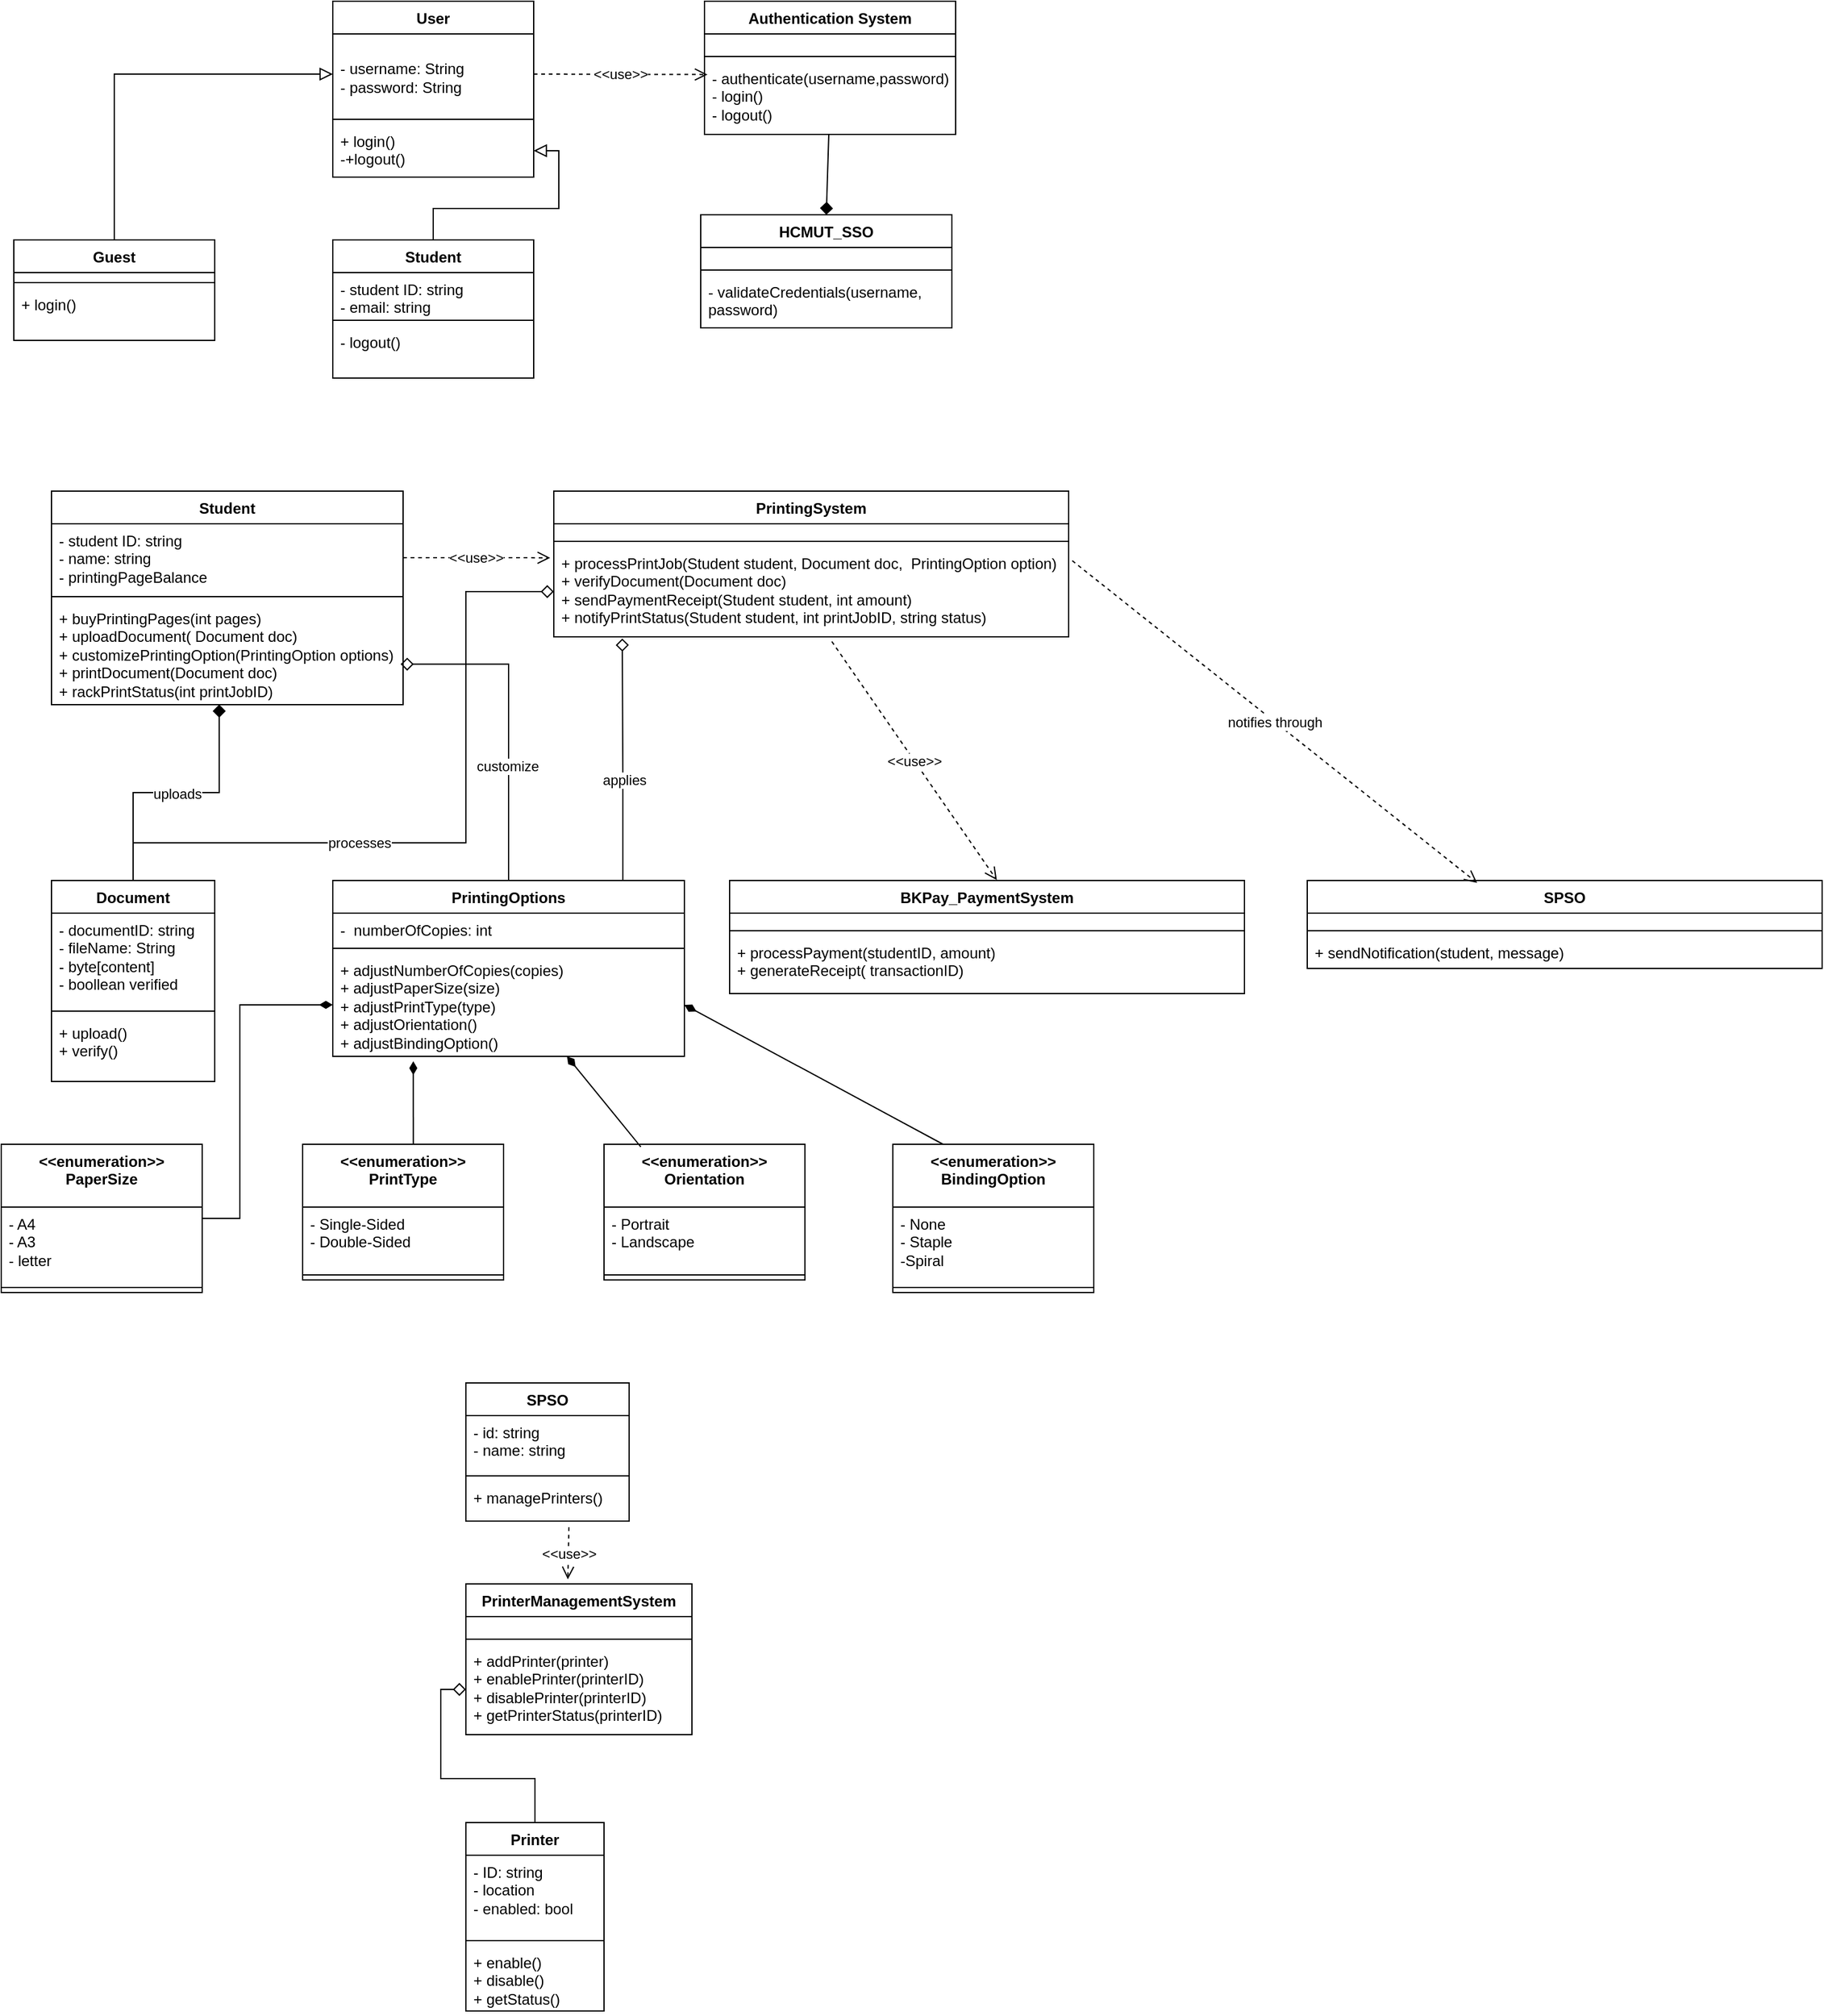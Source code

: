 <mxfile version="24.8.0" pages="2">
  <diagram name="Old [Trang-1]" id="Ft3bPYniXq0p8WvOQw6o">
    <mxGraphModel grid="1" page="1" gridSize="10" guides="1" tooltips="1" connect="1" arrows="1" fold="1" pageScale="1" pageWidth="827" pageHeight="1169" math="0" shadow="0">
      <root>
        <mxCell id="0" />
        <mxCell id="1" parent="0" />
        <mxCell id="ee1_4bUEmAqlOXqCrHMv-14" value="User" style="swimlane;fontStyle=1;align=center;verticalAlign=top;childLayout=stackLayout;horizontal=1;startSize=26;horizontalStack=0;resizeParent=1;resizeParentMax=0;resizeLast=0;collapsible=1;marginBottom=0;whiteSpace=wrap;html=1;" vertex="1" parent="1">
          <mxGeometry x="334" y="40" width="160" height="140" as="geometry" />
        </mxCell>
        <mxCell id="ee1_4bUEmAqlOXqCrHMv-15" value="&lt;br&gt;&lt;span style=&quot;white-space-collapse: preserve;&quot; class=&quot;x3jgonx&quot;&gt;- username: String&lt;/span&gt;&lt;br&gt;&lt;span style=&quot;white-space-collapse: preserve;&quot; class=&quot;x3jgonx&quot;&gt;- password: String&lt;/span&gt;&lt;div&gt;&lt;br&gt;&lt;/div&gt;" style="text;strokeColor=none;fillColor=none;align=left;verticalAlign=top;spacingLeft=4;spacingRight=4;overflow=hidden;rotatable=0;points=[[0,0.5],[1,0.5]];portConstraint=eastwest;whiteSpace=wrap;html=1;" vertex="1" parent="ee1_4bUEmAqlOXqCrHMv-14">
          <mxGeometry y="26" width="160" height="64" as="geometry" />
        </mxCell>
        <mxCell id="ee1_4bUEmAqlOXqCrHMv-16" value="" style="line;strokeWidth=1;fillColor=none;align=left;verticalAlign=middle;spacingTop=-1;spacingLeft=3;spacingRight=3;rotatable=0;labelPosition=right;points=[];portConstraint=eastwest;strokeColor=inherit;" vertex="1" parent="ee1_4bUEmAqlOXqCrHMv-14">
          <mxGeometry y="90" width="160" height="8" as="geometry" />
        </mxCell>
        <mxCell id="ee1_4bUEmAqlOXqCrHMv-17" value="&lt;span style=&quot;white-space-collapse: preserve;&quot; class=&quot;x3jgonx&quot;&gt;+ login()&lt;/span&gt;&lt;br&gt;&lt;span style=&quot;white-space-collapse: preserve;&quot; class=&quot;x3jgonx&quot;&gt;-+logout()&lt;/span&gt;" style="text;strokeColor=none;fillColor=none;align=left;verticalAlign=top;spacingLeft=4;spacingRight=4;overflow=hidden;rotatable=0;points=[[0,0.5],[1,0.5]];portConstraint=eastwest;whiteSpace=wrap;html=1;" vertex="1" parent="ee1_4bUEmAqlOXqCrHMv-14">
          <mxGeometry y="98" width="160" height="42" as="geometry" />
        </mxCell>
        <mxCell id="ee1_4bUEmAqlOXqCrHMv-35" style="edgeStyle=orthogonalEdgeStyle;rounded=0;orthogonalLoop=1;jettySize=auto;html=1;entryX=0;entryY=0.5;entryDx=0;entryDy=0;endArrow=block;endFill=0;endSize=8;" edge="1" parent="1" source="ee1_4bUEmAqlOXqCrHMv-23" target="ee1_4bUEmAqlOXqCrHMv-15">
          <mxGeometry relative="1" as="geometry" />
        </mxCell>
        <mxCell id="ee1_4bUEmAqlOXqCrHMv-23" value="Guest" style="swimlane;fontStyle=1;align=center;verticalAlign=top;childLayout=stackLayout;horizontal=1;startSize=26;horizontalStack=0;resizeParent=1;resizeParentMax=0;resizeLast=0;collapsible=1;marginBottom=0;whiteSpace=wrap;html=1;" vertex="1" parent="1">
          <mxGeometry x="80" y="230" width="160" height="80" as="geometry" />
        </mxCell>
        <mxCell id="ee1_4bUEmAqlOXqCrHMv-24" value="&lt;div&gt;&lt;br&gt;&lt;/div&gt;" style="text;strokeColor=none;fillColor=none;align=left;verticalAlign=top;spacingLeft=4;spacingRight=4;overflow=hidden;rotatable=0;points=[[0,0.5],[1,0.5]];portConstraint=eastwest;whiteSpace=wrap;html=1;" vertex="1" parent="ee1_4bUEmAqlOXqCrHMv-23">
          <mxGeometry y="26" width="160" height="4" as="geometry" />
        </mxCell>
        <mxCell id="ee1_4bUEmAqlOXqCrHMv-25" value="" style="line;strokeWidth=1;fillColor=none;align=left;verticalAlign=middle;spacingTop=-1;spacingLeft=3;spacingRight=3;rotatable=0;labelPosition=right;points=[];portConstraint=eastwest;strokeColor=inherit;" vertex="1" parent="ee1_4bUEmAqlOXqCrHMv-23">
          <mxGeometry y="30" width="160" height="8" as="geometry" />
        </mxCell>
        <mxCell id="ee1_4bUEmAqlOXqCrHMv-26" value="&lt;span style=&quot;white-space-collapse: preserve;&quot; class=&quot;x3jgonx&quot;&gt;+ login()&lt;/span&gt;&lt;div&gt;&lt;br/&gt;&lt;/div&gt;" style="text;strokeColor=none;fillColor=none;align=left;verticalAlign=top;spacingLeft=4;spacingRight=4;overflow=hidden;rotatable=0;points=[[0,0.5],[1,0.5]];portConstraint=eastwest;whiteSpace=wrap;html=1;" vertex="1" parent="ee1_4bUEmAqlOXqCrHMv-23">
          <mxGeometry y="38" width="160" height="42" as="geometry" />
        </mxCell>
        <mxCell id="ee1_4bUEmAqlOXqCrHMv-37" style="edgeStyle=orthogonalEdgeStyle;rounded=0;orthogonalLoop=1;jettySize=auto;html=1;endArrow=block;endFill=0;endSize=8;" edge="1" parent="1" source="ee1_4bUEmAqlOXqCrHMv-27" target="ee1_4bUEmAqlOXqCrHMv-17">
          <mxGeometry relative="1" as="geometry" />
        </mxCell>
        <mxCell id="ee1_4bUEmAqlOXqCrHMv-27" value="Student" style="swimlane;fontStyle=1;align=center;verticalAlign=top;childLayout=stackLayout;horizontal=1;startSize=26;horizontalStack=0;resizeParent=1;resizeParentMax=0;resizeLast=0;collapsible=1;marginBottom=0;whiteSpace=wrap;html=1;" vertex="1" parent="1">
          <mxGeometry x="334" y="230" width="160" height="110" as="geometry" />
        </mxCell>
        <mxCell id="ee1_4bUEmAqlOXqCrHMv-28" value="&lt;div&gt;- student ID: string&lt;/div&gt;&lt;div&gt;- email: string&lt;/div&gt;" style="text;strokeColor=none;fillColor=none;align=left;verticalAlign=top;spacingLeft=4;spacingRight=4;overflow=hidden;rotatable=0;points=[[0,0.5],[1,0.5]];portConstraint=eastwest;whiteSpace=wrap;html=1;" vertex="1" parent="ee1_4bUEmAqlOXqCrHMv-27">
          <mxGeometry y="26" width="160" height="34" as="geometry" />
        </mxCell>
        <mxCell id="ee1_4bUEmAqlOXqCrHMv-29" value="" style="line;strokeWidth=1;fillColor=none;align=left;verticalAlign=middle;spacingTop=-1;spacingLeft=3;spacingRight=3;rotatable=0;labelPosition=right;points=[];portConstraint=eastwest;strokeColor=inherit;" vertex="1" parent="ee1_4bUEmAqlOXqCrHMv-27">
          <mxGeometry y="60" width="160" height="8" as="geometry" />
        </mxCell>
        <mxCell id="ee1_4bUEmAqlOXqCrHMv-30" value="&lt;span style=&quot;white-space-collapse: preserve;&quot;&gt;- logout()&lt;/span&gt;" style="text;strokeColor=none;fillColor=none;align=left;verticalAlign=top;spacingLeft=4;spacingRight=4;overflow=hidden;rotatable=0;points=[[0,0.5],[1,0.5]];portConstraint=eastwest;whiteSpace=wrap;html=1;" vertex="1" parent="ee1_4bUEmAqlOXqCrHMv-27">
          <mxGeometry y="68" width="160" height="42" as="geometry" />
        </mxCell>
        <mxCell id="ee1_4bUEmAqlOXqCrHMv-31" value="Authentication System" style="swimlane;fontStyle=1;align=center;verticalAlign=top;childLayout=stackLayout;horizontal=1;startSize=26;horizontalStack=0;resizeParent=1;resizeParentMax=0;resizeLast=0;collapsible=1;marginBottom=0;whiteSpace=wrap;html=1;" vertex="1" parent="1">
          <mxGeometry x="630" y="40" width="200" height="106" as="geometry" />
        </mxCell>
        <mxCell id="ee1_4bUEmAqlOXqCrHMv-32" value="&lt;div&gt;&lt;br&gt;&lt;/div&gt;" style="text;strokeColor=none;fillColor=none;align=left;verticalAlign=top;spacingLeft=4;spacingRight=4;overflow=hidden;rotatable=0;points=[[0,0.5],[1,0.5]];portConstraint=eastwest;whiteSpace=wrap;html=1;" vertex="1" parent="ee1_4bUEmAqlOXqCrHMv-31">
          <mxGeometry y="26" width="200" height="14" as="geometry" />
        </mxCell>
        <mxCell id="ee1_4bUEmAqlOXqCrHMv-33" value="" style="line;strokeWidth=1;fillColor=none;align=left;verticalAlign=middle;spacingTop=-1;spacingLeft=3;spacingRight=3;rotatable=0;labelPosition=right;points=[];portConstraint=eastwest;strokeColor=inherit;" vertex="1" parent="ee1_4bUEmAqlOXqCrHMv-31">
          <mxGeometry y="40" width="200" height="8" as="geometry" />
        </mxCell>
        <mxCell id="ee1_4bUEmAqlOXqCrHMv-34" value="&lt;span style=&quot;white-space-collapse: preserve;&quot; class=&quot;x3jgonx&quot;&gt;- authenticate(username,password)&lt;/span&gt;&lt;div&gt;&lt;span style=&quot;white-space-collapse: preserve;&quot; class=&quot;x3jgonx&quot;&gt;- login()&lt;/span&gt;&lt;br&gt;&lt;span style=&quot;white-space-collapse: preserve;&quot; class=&quot;x3jgonx&quot;&gt;- logout()&lt;/span&gt;&lt;/div&gt;" style="text;strokeColor=none;fillColor=none;align=left;verticalAlign=top;spacingLeft=4;spacingRight=4;overflow=hidden;rotatable=0;points=[[0,0.5],[1,0.5]];portConstraint=eastwest;whiteSpace=wrap;html=1;" vertex="1" parent="ee1_4bUEmAqlOXqCrHMv-31">
          <mxGeometry y="48" width="200" height="58" as="geometry" />
        </mxCell>
        <mxCell id="ee1_4bUEmAqlOXqCrHMv-39" value="&amp;lt;&amp;lt;use&amp;gt;&amp;gt;" style="endArrow=open;endSize=8;dashed=1;html=1;rounded=0;exitX=1;exitY=0.5;exitDx=0;exitDy=0;entryX=0.012;entryY=0.178;entryDx=0;entryDy=0;entryPerimeter=0;" edge="1" parent="1" source="ee1_4bUEmAqlOXqCrHMv-15" target="ee1_4bUEmAqlOXqCrHMv-34">
          <mxGeometry width="160" relative="1" as="geometry">
            <mxPoint x="330" y="220" as="sourcePoint" />
            <mxPoint x="490" y="220" as="targetPoint" />
          </mxGeometry>
        </mxCell>
        <mxCell id="ee1_4bUEmAqlOXqCrHMv-40" value="HCMUT_SSO" style="swimlane;fontStyle=1;align=center;verticalAlign=top;childLayout=stackLayout;horizontal=1;startSize=26;horizontalStack=0;resizeParent=1;resizeParentMax=0;resizeLast=0;collapsible=1;marginBottom=0;whiteSpace=wrap;html=1;" vertex="1" parent="1">
          <mxGeometry x="627" y="210" width="200" height="90" as="geometry" />
        </mxCell>
        <mxCell id="ee1_4bUEmAqlOXqCrHMv-41" value="&lt;div&gt;&lt;br&gt;&lt;/div&gt;" style="text;strokeColor=none;fillColor=none;align=left;verticalAlign=top;spacingLeft=4;spacingRight=4;overflow=hidden;rotatable=0;points=[[0,0.5],[1,0.5]];portConstraint=eastwest;whiteSpace=wrap;html=1;" vertex="1" parent="ee1_4bUEmAqlOXqCrHMv-40">
          <mxGeometry y="26" width="200" height="14" as="geometry" />
        </mxCell>
        <mxCell id="ee1_4bUEmAqlOXqCrHMv-42" value="" style="line;strokeWidth=1;fillColor=none;align=left;verticalAlign=middle;spacingTop=-1;spacingLeft=3;spacingRight=3;rotatable=0;labelPosition=right;points=[];portConstraint=eastwest;strokeColor=inherit;" vertex="1" parent="ee1_4bUEmAqlOXqCrHMv-40">
          <mxGeometry y="40" width="200" height="8" as="geometry" />
        </mxCell>
        <mxCell id="ee1_4bUEmAqlOXqCrHMv-43" value="&lt;span style=&quot;white-space-collapse: preserve;&quot;&gt;- validateCredentials(username,&lt;/span&gt;&lt;div&gt;&lt;span style=&quot;white-space-collapse: preserve;&quot;&gt;password)&lt;/span&gt;&lt;/div&gt;" style="text;strokeColor=none;fillColor=none;align=left;verticalAlign=top;spacingLeft=4;spacingRight=4;overflow=hidden;rotatable=0;points=[[0,0.5],[1,0.5]];portConstraint=eastwest;whiteSpace=wrap;html=1;" vertex="1" parent="ee1_4bUEmAqlOXqCrHMv-40">
          <mxGeometry y="48" width="200" height="42" as="geometry" />
        </mxCell>
        <mxCell id="ee1_4bUEmAqlOXqCrHMv-46" value="Student" style="swimlane;fontStyle=1;align=center;verticalAlign=top;childLayout=stackLayout;horizontal=1;startSize=26;horizontalStack=0;resizeParent=1;resizeParentMax=0;resizeLast=0;collapsible=1;marginBottom=0;whiteSpace=wrap;html=1;" vertex="1" parent="1">
          <mxGeometry x="110" y="430" width="280" height="170" as="geometry" />
        </mxCell>
        <mxCell id="ee1_4bUEmAqlOXqCrHMv-47" value="&lt;div&gt;- student ID: string&lt;/div&gt;&lt;div&gt;- name: string&lt;/div&gt;&lt;div&gt;- printingPageBalance&lt;/div&gt;&lt;div&gt;&lt;br&gt;&lt;/div&gt;" style="text;strokeColor=none;fillColor=none;align=left;verticalAlign=top;spacingLeft=4;spacingRight=4;overflow=hidden;rotatable=0;points=[[0,0.5],[1,0.5]];portConstraint=eastwest;whiteSpace=wrap;html=1;" vertex="1" parent="ee1_4bUEmAqlOXqCrHMv-46">
          <mxGeometry y="26" width="280" height="54" as="geometry" />
        </mxCell>
        <mxCell id="ee1_4bUEmAqlOXqCrHMv-48" value="" style="line;strokeWidth=1;fillColor=none;align=left;verticalAlign=middle;spacingTop=-1;spacingLeft=3;spacingRight=3;rotatable=0;labelPosition=right;points=[];portConstraint=eastwest;strokeColor=inherit;" vertex="1" parent="ee1_4bUEmAqlOXqCrHMv-46">
          <mxGeometry y="80" width="280" height="8" as="geometry" />
        </mxCell>
        <mxCell id="ee1_4bUEmAqlOXqCrHMv-49" value="&lt;span style=&quot;white-space-collapse: preserve;&quot;&gt;+ buyPrintingPages(int pages)&lt;/span&gt;&lt;div&gt;&lt;span style=&quot;white-space-collapse: preserve;&quot;&gt;+ uploadDocument( Document doc)&lt;/span&gt;&lt;/div&gt;&lt;div&gt;&lt;span style=&quot;white-space-collapse: preserve;&quot;&gt;+ customizePrintingOption(PrintingOption options)&lt;/span&gt;&lt;/div&gt;&lt;div&gt;&lt;span style=&quot;white-space-collapse: preserve;&quot;&gt;+ printDocument(Document doc)&lt;/span&gt;&lt;/div&gt;&lt;div&gt;&lt;span style=&quot;white-space-collapse: preserve;&quot;&gt;+ rackPrintStatus(int printJobID)&lt;/span&gt;&lt;/div&gt;" style="text;strokeColor=none;fillColor=none;align=left;verticalAlign=top;spacingLeft=4;spacingRight=4;overflow=hidden;rotatable=0;points=[[0,0.5],[1,0.5]];portConstraint=eastwest;whiteSpace=wrap;html=1;" vertex="1" parent="ee1_4bUEmAqlOXqCrHMv-46">
          <mxGeometry y="88" width="280" height="82" as="geometry" />
        </mxCell>
        <mxCell id="2yvhzqB5Mr4XzgQjtd9D-27" style="edgeStyle=orthogonalEdgeStyle;rounded=0;orthogonalLoop=1;jettySize=auto;html=1;entryX=0;entryY=0.5;entryDx=0;entryDy=0;endArrow=diamond;endFill=0;endSize=8;" edge="1" parent="1" source="ee1_4bUEmAqlOXqCrHMv-50" target="2yvhzqB5Mr4XzgQjtd9D-4">
          <mxGeometry relative="1" as="geometry">
            <Array as="points">
              <mxPoint x="175" y="710" />
              <mxPoint x="440" y="710" />
              <mxPoint x="440" y="510" />
            </Array>
          </mxGeometry>
        </mxCell>
        <mxCell id="2yvhzqB5Mr4XzgQjtd9D-28" value="processes" style="edgeLabel;html=1;align=center;verticalAlign=middle;resizable=0;points=[];" connectable="0" vertex="1" parent="2yvhzqB5Mr4XzgQjtd9D-27">
          <mxGeometry x="-0.261" relative="1" as="geometry">
            <mxPoint x="1" as="offset" />
          </mxGeometry>
        </mxCell>
        <mxCell id="ee1_4bUEmAqlOXqCrHMv-50" value="Document" style="swimlane;fontStyle=1;align=center;verticalAlign=top;childLayout=stackLayout;horizontal=1;startSize=26;horizontalStack=0;resizeParent=1;resizeParentMax=0;resizeLast=0;collapsible=1;marginBottom=0;whiteSpace=wrap;html=1;" vertex="1" parent="1">
          <mxGeometry x="110" y="740" width="130" height="160" as="geometry" />
        </mxCell>
        <mxCell id="ee1_4bUEmAqlOXqCrHMv-51" value="&lt;div&gt;- documentID: string&lt;/div&gt;&lt;div&gt;- fileName: String&lt;/div&gt;&lt;div&gt;- byte[content]&lt;/div&gt;&lt;div&gt;- boollean verified&lt;/div&gt;&lt;div&gt;&lt;br&gt;&lt;/div&gt;" style="text;strokeColor=none;fillColor=none;align=left;verticalAlign=top;spacingLeft=4;spacingRight=4;overflow=hidden;rotatable=0;points=[[0,0.5],[1,0.5]];portConstraint=eastwest;whiteSpace=wrap;html=1;" vertex="1" parent="ee1_4bUEmAqlOXqCrHMv-50">
          <mxGeometry y="26" width="130" height="74" as="geometry" />
        </mxCell>
        <mxCell id="ee1_4bUEmAqlOXqCrHMv-52" value="" style="line;strokeWidth=1;fillColor=none;align=left;verticalAlign=middle;spacingTop=-1;spacingLeft=3;spacingRight=3;rotatable=0;labelPosition=right;points=[];portConstraint=eastwest;strokeColor=inherit;" vertex="1" parent="ee1_4bUEmAqlOXqCrHMv-50">
          <mxGeometry y="100" width="130" height="8" as="geometry" />
        </mxCell>
        <mxCell id="ee1_4bUEmAqlOXqCrHMv-53" value="&lt;span style=&quot;white-space-collapse: preserve;&quot;&gt;+ upload()&lt;/span&gt;&lt;div&gt;&lt;span style=&quot;white-space-collapse: preserve;&quot;&gt;+ verify()&lt;/span&gt;&lt;/div&gt;" style="text;strokeColor=none;fillColor=none;align=left;verticalAlign=top;spacingLeft=4;spacingRight=4;overflow=hidden;rotatable=0;points=[[0,0.5],[1,0.5]];portConstraint=eastwest;whiteSpace=wrap;html=1;" vertex="1" parent="ee1_4bUEmAqlOXqCrHMv-50">
          <mxGeometry y="108" width="130" height="52" as="geometry" />
        </mxCell>
        <mxCell id="2yvhzqB5Mr4XzgQjtd9D-19" style="edgeStyle=orthogonalEdgeStyle;rounded=0;orthogonalLoop=1;jettySize=auto;html=1;entryX=0.133;entryY=1.019;entryDx=0;entryDy=0;endArrow=diamond;endFill=0;endSize=8;entryPerimeter=0;" edge="1" parent="1" source="ee1_4bUEmAqlOXqCrHMv-54" target="2yvhzqB5Mr4XzgQjtd9D-4">
          <mxGeometry relative="1" as="geometry">
            <Array as="points">
              <mxPoint x="565" y="660" />
              <mxPoint x="565" y="660" />
            </Array>
          </mxGeometry>
        </mxCell>
        <mxCell id="2yvhzqB5Mr4XzgQjtd9D-24" value="applies" style="edgeLabel;html=1;align=center;verticalAlign=middle;resizable=0;points=[];" connectable="0" vertex="1" parent="2yvhzqB5Mr4XzgQjtd9D-19">
          <mxGeometry x="-0.165" y="-1" relative="1" as="geometry">
            <mxPoint as="offset" />
          </mxGeometry>
        </mxCell>
        <mxCell id="ee1_4bUEmAqlOXqCrHMv-54" value="PrintingOptions" style="swimlane;fontStyle=1;align=center;verticalAlign=top;childLayout=stackLayout;horizontal=1;startSize=26;horizontalStack=0;resizeParent=1;resizeParentMax=0;resizeLast=0;collapsible=1;marginBottom=0;whiteSpace=wrap;html=1;" vertex="1" parent="1">
          <mxGeometry x="334" y="740" width="280" height="140" as="geometry" />
        </mxCell>
        <mxCell id="ee1_4bUEmAqlOXqCrHMv-55" value="&lt;div&gt;-&amp;nbsp; numberOfCopies: int&lt;/div&gt;" style="text;strokeColor=none;fillColor=none;align=left;verticalAlign=top;spacingLeft=4;spacingRight=4;overflow=hidden;rotatable=0;points=[[0,0.5],[1,0.5]];portConstraint=eastwest;whiteSpace=wrap;html=1;" vertex="1" parent="ee1_4bUEmAqlOXqCrHMv-54">
          <mxGeometry y="26" width="280" height="24" as="geometry" />
        </mxCell>
        <mxCell id="ee1_4bUEmAqlOXqCrHMv-56" value="" style="line;strokeWidth=1;fillColor=none;align=left;verticalAlign=middle;spacingTop=-1;spacingLeft=3;spacingRight=3;rotatable=0;labelPosition=right;points=[];portConstraint=eastwest;strokeColor=inherit;" vertex="1" parent="ee1_4bUEmAqlOXqCrHMv-54">
          <mxGeometry y="50" width="280" height="8" as="geometry" />
        </mxCell>
        <mxCell id="ee1_4bUEmAqlOXqCrHMv-57" value="&lt;span style=&quot;white-space-collapse: preserve;&quot;&gt;+ adjustNumberOfCopies(copies)&lt;/span&gt;&lt;div&gt;&lt;span style=&quot;white-space-collapse: preserve;&quot;&gt;+ adjustPaperSize(size)&lt;/span&gt;&lt;/div&gt;&lt;div&gt;&lt;span style=&quot;white-space-collapse: preserve;&quot;&gt;+ adjustPrintType(type)&lt;span style=&quot;white-space: pre;&quot;&gt;&#x9;&lt;/span&gt;&lt;/span&gt;&lt;/div&gt;&lt;div&gt;+ adjustOrientation()&lt;/div&gt;&lt;div&gt;+ adjustBindingOption()&lt;/div&gt;" style="text;strokeColor=none;fillColor=none;align=left;verticalAlign=top;spacingLeft=4;spacingRight=4;overflow=hidden;rotatable=0;points=[[0,0.5],[1,0.5]];portConstraint=eastwest;whiteSpace=wrap;html=1;" vertex="1" parent="ee1_4bUEmAqlOXqCrHMv-54">
          <mxGeometry y="58" width="280" height="82" as="geometry" />
        </mxCell>
        <mxCell id="2yvhzqB5Mr4XzgQjtd9D-1" value="PrintingSystem" style="swimlane;fontStyle=1;align=center;verticalAlign=top;childLayout=stackLayout;horizontal=1;startSize=26;horizontalStack=0;resizeParent=1;resizeParentMax=0;resizeLast=0;collapsible=1;marginBottom=0;whiteSpace=wrap;html=1;" vertex="1" parent="1">
          <mxGeometry x="510" y="430" width="410" height="116" as="geometry" />
        </mxCell>
        <mxCell id="2yvhzqB5Mr4XzgQjtd9D-2" value="&lt;div&gt;&lt;br&gt;&lt;/div&gt;" style="text;strokeColor=none;fillColor=none;align=left;verticalAlign=top;spacingLeft=4;spacingRight=4;overflow=hidden;rotatable=0;points=[[0,0.5],[1,0.5]];portConstraint=eastwest;whiteSpace=wrap;html=1;" vertex="1" parent="2yvhzqB5Mr4XzgQjtd9D-1">
          <mxGeometry y="26" width="410" height="10" as="geometry" />
        </mxCell>
        <mxCell id="2yvhzqB5Mr4XzgQjtd9D-3" value="" style="line;strokeWidth=1;fillColor=none;align=left;verticalAlign=middle;spacingTop=-1;spacingLeft=3;spacingRight=3;rotatable=0;labelPosition=right;points=[];portConstraint=eastwest;strokeColor=inherit;" vertex="1" parent="2yvhzqB5Mr4XzgQjtd9D-1">
          <mxGeometry y="36" width="410" height="8" as="geometry" />
        </mxCell>
        <mxCell id="2yvhzqB5Mr4XzgQjtd9D-4" value="&lt;span style=&quot;white-space-collapse: preserve;&quot;&gt;+ processPrintJob(Student student, Document doc,  PrintingOption option)&lt;/span&gt;&lt;div&gt;&lt;span style=&quot;white-space-collapse: preserve;&quot;&gt;+ verifyDocument(Document doc)&lt;/span&gt;&lt;/div&gt;&lt;div&gt;&lt;span style=&quot;white-space-collapse: preserve;&quot;&gt;+ sendPaymentReceipt(Student student, int amount)&lt;/span&gt;&lt;/div&gt;&lt;div&gt;&lt;span style=&quot;white-space-collapse: preserve;&quot;&gt;+ notifyPrintStatus(Student student, int printJobID, string status)&lt;/span&gt;&lt;/div&gt;" style="text;strokeColor=none;fillColor=none;align=left;verticalAlign=top;spacingLeft=4;spacingRight=4;overflow=hidden;rotatable=0;points=[[0,0.5],[1,0.5]];portConstraint=eastwest;whiteSpace=wrap;html=1;" vertex="1" parent="2yvhzqB5Mr4XzgQjtd9D-1">
          <mxGeometry y="44" width="410" height="72" as="geometry" />
        </mxCell>
        <mxCell id="2yvhzqB5Mr4XzgQjtd9D-5" value="BKPay_PaymentSystem" style="swimlane;fontStyle=1;align=center;verticalAlign=top;childLayout=stackLayout;horizontal=1;startSize=26;horizontalStack=0;resizeParent=1;resizeParentMax=0;resizeLast=0;collapsible=1;marginBottom=0;whiteSpace=wrap;html=1;" vertex="1" parent="1">
          <mxGeometry x="650" y="740" width="410" height="90" as="geometry" />
        </mxCell>
        <mxCell id="2yvhzqB5Mr4XzgQjtd9D-6" value="&lt;div&gt;&lt;br&gt;&lt;/div&gt;" style="text;strokeColor=none;fillColor=none;align=left;verticalAlign=top;spacingLeft=4;spacingRight=4;overflow=hidden;rotatable=0;points=[[0,0.5],[1,0.5]];portConstraint=eastwest;whiteSpace=wrap;html=1;" vertex="1" parent="2yvhzqB5Mr4XzgQjtd9D-5">
          <mxGeometry y="26" width="410" height="10" as="geometry" />
        </mxCell>
        <mxCell id="2yvhzqB5Mr4XzgQjtd9D-7" value="" style="line;strokeWidth=1;fillColor=none;align=left;verticalAlign=middle;spacingTop=-1;spacingLeft=3;spacingRight=3;rotatable=0;labelPosition=right;points=[];portConstraint=eastwest;strokeColor=inherit;" vertex="1" parent="2yvhzqB5Mr4XzgQjtd9D-5">
          <mxGeometry y="36" width="410" height="8" as="geometry" />
        </mxCell>
        <mxCell id="2yvhzqB5Mr4XzgQjtd9D-8" value="&lt;span style=&quot;white-space-collapse: preserve;&quot;&gt;+ processPayment(studentID, amount)&lt;/span&gt;&lt;div&gt;&lt;span style=&quot;white-space-collapse: preserve;&quot;&gt;+ generateReceipt( transactionID)&lt;/span&gt;&lt;/div&gt;" style="text;strokeColor=none;fillColor=none;align=left;verticalAlign=top;spacingLeft=4;spacingRight=4;overflow=hidden;rotatable=0;points=[[0,0.5],[1,0.5]];portConstraint=eastwest;whiteSpace=wrap;html=1;" vertex="1" parent="2yvhzqB5Mr4XzgQjtd9D-5">
          <mxGeometry y="44" width="410" height="46" as="geometry" />
        </mxCell>
        <mxCell id="2yvhzqB5Mr4XzgQjtd9D-9" value="&amp;lt;&amp;lt;use&amp;gt;&amp;gt;" style="endArrow=open;endSize=8;dashed=1;html=1;rounded=0;exitX=0.54;exitY=1.052;exitDx=0;exitDy=0;exitPerimeter=0;entryX=0.519;entryY=-0.004;entryDx=0;entryDy=0;entryPerimeter=0;" edge="1" parent="1" source="2yvhzqB5Mr4XzgQjtd9D-4" target="2yvhzqB5Mr4XzgQjtd9D-5">
          <mxGeometry width="160" relative="1" as="geometry">
            <mxPoint x="920" y="650" as="sourcePoint" />
            <mxPoint x="1080" y="650" as="targetPoint" />
          </mxGeometry>
        </mxCell>
        <mxCell id="2yvhzqB5Mr4XzgQjtd9D-11" value="SPSO" style="swimlane;fontStyle=1;align=center;verticalAlign=top;childLayout=stackLayout;horizontal=1;startSize=26;horizontalStack=0;resizeParent=1;resizeParentMax=0;resizeLast=0;collapsible=1;marginBottom=0;whiteSpace=wrap;html=1;" vertex="1" parent="1">
          <mxGeometry x="1110" y="740" width="410" height="70" as="geometry" />
        </mxCell>
        <mxCell id="2yvhzqB5Mr4XzgQjtd9D-12" value="&lt;div&gt;&lt;br&gt;&lt;/div&gt;" style="text;strokeColor=none;fillColor=none;align=left;verticalAlign=top;spacingLeft=4;spacingRight=4;overflow=hidden;rotatable=0;points=[[0,0.5],[1,0.5]];portConstraint=eastwest;whiteSpace=wrap;html=1;" vertex="1" parent="2yvhzqB5Mr4XzgQjtd9D-11">
          <mxGeometry y="26" width="410" height="10" as="geometry" />
        </mxCell>
        <mxCell id="2yvhzqB5Mr4XzgQjtd9D-13" value="" style="line;strokeWidth=1;fillColor=none;align=left;verticalAlign=middle;spacingTop=-1;spacingLeft=3;spacingRight=3;rotatable=0;labelPosition=right;points=[];portConstraint=eastwest;strokeColor=inherit;" vertex="1" parent="2yvhzqB5Mr4XzgQjtd9D-11">
          <mxGeometry y="36" width="410" height="8" as="geometry" />
        </mxCell>
        <mxCell id="2yvhzqB5Mr4XzgQjtd9D-14" value="&lt;span style=&quot;white-space-collapse: preserve;&quot;&gt;+ sendNotification(student, message)&lt;/span&gt;" style="text;strokeColor=none;fillColor=none;align=left;verticalAlign=top;spacingLeft=4;spacingRight=4;overflow=hidden;rotatable=0;points=[[0,0.5],[1,0.5]];portConstraint=eastwest;whiteSpace=wrap;html=1;" vertex="1" parent="2yvhzqB5Mr4XzgQjtd9D-11">
          <mxGeometry y="44" width="410" height="26" as="geometry" />
        </mxCell>
        <mxCell id="2yvhzqB5Mr4XzgQjtd9D-15" style="edgeStyle=orthogonalEdgeStyle;rounded=0;orthogonalLoop=1;jettySize=auto;html=1;entryX=0.477;entryY=0.999;entryDx=0;entryDy=0;entryPerimeter=0;endArrow=diamond;endFill=1;endSize=8;" edge="1" parent="1" source="ee1_4bUEmAqlOXqCrHMv-50" target="ee1_4bUEmAqlOXqCrHMv-49">
          <mxGeometry relative="1" as="geometry" />
        </mxCell>
        <mxCell id="2yvhzqB5Mr4XzgQjtd9D-17" value="uploads" style="edgeLabel;html=1;align=center;verticalAlign=middle;resizable=0;points=[];" connectable="0" vertex="1" parent="2yvhzqB5Mr4XzgQjtd9D-15">
          <mxGeometry x="-0.003" y="-1" relative="1" as="geometry">
            <mxPoint x="1" as="offset" />
          </mxGeometry>
        </mxCell>
        <mxCell id="2yvhzqB5Mr4XzgQjtd9D-18" value="notifies through" style="endArrow=open;endSize=8;dashed=1;html=1;rounded=0;exitX=1.007;exitY=0.158;exitDx=0;exitDy=0;exitPerimeter=0;entryX=0.33;entryY=0.027;entryDx=0;entryDy=0;entryPerimeter=0;" edge="1" parent="1" source="2yvhzqB5Mr4XzgQjtd9D-4" target="2yvhzqB5Mr4XzgQjtd9D-11">
          <mxGeometry width="160" relative="1" as="geometry">
            <mxPoint x="729" y="559" as="sourcePoint" />
            <mxPoint x="873" y="750" as="targetPoint" />
          </mxGeometry>
        </mxCell>
        <mxCell id="2yvhzqB5Mr4XzgQjtd9D-23" value="&amp;lt;&amp;lt;use&amp;gt;&amp;gt;" style="endArrow=open;endSize=8;dashed=1;html=1;rounded=0;exitX=1;exitY=0.5;exitDx=0;exitDy=0;entryX=-0.007;entryY=0.126;entryDx=0;entryDy=0;entryPerimeter=0;" edge="1" parent="1" source="ee1_4bUEmAqlOXqCrHMv-47" target="2yvhzqB5Mr4XzgQjtd9D-4">
          <mxGeometry width="160" relative="1" as="geometry">
            <mxPoint x="741" y="560" as="sourcePoint" />
            <mxPoint x="873" y="750" as="targetPoint" />
          </mxGeometry>
        </mxCell>
        <mxCell id="2yvhzqB5Mr4XzgQjtd9D-25" style="edgeStyle=orthogonalEdgeStyle;rounded=0;orthogonalLoop=1;jettySize=auto;html=1;entryX=0.993;entryY=0.607;entryDx=0;entryDy=0;entryPerimeter=0;endArrow=diamond;endFill=0;endSize=8;" edge="1" parent="1" source="ee1_4bUEmAqlOXqCrHMv-54" target="ee1_4bUEmAqlOXqCrHMv-49">
          <mxGeometry relative="1" as="geometry" />
        </mxCell>
        <mxCell id="2yvhzqB5Mr4XzgQjtd9D-26" value="customize" style="edgeLabel;html=1;align=center;verticalAlign=middle;resizable=0;points=[];" connectable="0" vertex="1" parent="2yvhzqB5Mr4XzgQjtd9D-25">
          <mxGeometry x="-0.295" y="1" relative="1" as="geometry">
            <mxPoint as="offset" />
          </mxGeometry>
        </mxCell>
        <mxCell id="2yvhzqB5Mr4XzgQjtd9D-29" value="" style="endArrow=diamond;endFill=1;endSize=8;html=1;rounded=0;exitX=0.495;exitY=0.997;exitDx=0;exitDy=0;exitPerimeter=0;entryX=0.5;entryY=0;entryDx=0;entryDy=0;" edge="1" parent="1" source="ee1_4bUEmAqlOXqCrHMv-34" target="ee1_4bUEmAqlOXqCrHMv-40">
          <mxGeometry width="160" relative="1" as="geometry">
            <mxPoint x="480" y="390" as="sourcePoint" />
            <mxPoint x="640" y="390" as="targetPoint" />
          </mxGeometry>
        </mxCell>
        <mxCell id="2yvhzqB5Mr4XzgQjtd9D-48" style="edgeStyle=orthogonalEdgeStyle;rounded=0;orthogonalLoop=1;jettySize=auto;html=1;entryX=0;entryY=0.5;entryDx=0;entryDy=0;endArrow=diamondThin;endFill=1;endSize=8;" edge="1" parent="1" source="2yvhzqB5Mr4XzgQjtd9D-34" target="ee1_4bUEmAqlOXqCrHMv-57">
          <mxGeometry relative="1" as="geometry">
            <Array as="points">
              <mxPoint x="260" y="1009" />
              <mxPoint x="260" y="839" />
            </Array>
          </mxGeometry>
        </mxCell>
        <mxCell id="2yvhzqB5Mr4XzgQjtd9D-34" value="&amp;lt;&amp;lt;enumeration&amp;gt;&amp;gt;&lt;div&gt;PaperSize&lt;/div&gt;" style="swimlane;fontStyle=1;align=center;verticalAlign=top;childLayout=stackLayout;horizontal=1;startSize=50;horizontalStack=0;resizeParent=1;resizeParentMax=0;resizeLast=0;collapsible=1;marginBottom=0;whiteSpace=wrap;html=1;" vertex="1" parent="1">
          <mxGeometry x="70" y="950" width="160" height="118" as="geometry" />
        </mxCell>
        <mxCell id="2yvhzqB5Mr4XzgQjtd9D-35" value="- A4&lt;div&gt;- A3&lt;/div&gt;&lt;div&gt;- letter&lt;/div&gt;" style="text;strokeColor=none;fillColor=none;align=left;verticalAlign=top;spacingLeft=4;spacingRight=4;overflow=hidden;rotatable=0;points=[[0,0.5],[1,0.5]];portConstraint=eastwest;whiteSpace=wrap;html=1;" vertex="1" parent="2yvhzqB5Mr4XzgQjtd9D-34">
          <mxGeometry y="50" width="160" height="60" as="geometry" />
        </mxCell>
        <mxCell id="2yvhzqB5Mr4XzgQjtd9D-36" value="" style="line;strokeWidth=1;fillColor=none;align=left;verticalAlign=middle;spacingTop=-1;spacingLeft=3;spacingRight=3;rotatable=0;labelPosition=right;points=[];portConstraint=eastwest;strokeColor=inherit;" vertex="1" parent="2yvhzqB5Mr4XzgQjtd9D-34">
          <mxGeometry y="110" width="160" height="8" as="geometry" />
        </mxCell>
        <mxCell id="2yvhzqB5Mr4XzgQjtd9D-38" value="&amp;lt;&amp;lt;enumeration&amp;gt;&amp;gt;&lt;div&gt;PrintType&lt;/div&gt;" style="swimlane;fontStyle=1;align=center;verticalAlign=top;childLayout=stackLayout;horizontal=1;startSize=50;horizontalStack=0;resizeParent=1;resizeParentMax=0;resizeLast=0;collapsible=1;marginBottom=0;whiteSpace=wrap;html=1;" vertex="1" parent="1">
          <mxGeometry x="310" y="950" width="160" height="108" as="geometry" />
        </mxCell>
        <mxCell id="2yvhzqB5Mr4XzgQjtd9D-39" value="- Single-Sided&lt;div&gt;- Double-Sided&amp;nbsp;&lt;/div&gt;&lt;div&gt;&lt;br&gt;&lt;/div&gt;" style="text;strokeColor=none;fillColor=none;align=left;verticalAlign=top;spacingLeft=4;spacingRight=4;overflow=hidden;rotatable=0;points=[[0,0.5],[1,0.5]];portConstraint=eastwest;whiteSpace=wrap;html=1;" vertex="1" parent="2yvhzqB5Mr4XzgQjtd9D-38">
          <mxGeometry y="50" width="160" height="50" as="geometry" />
        </mxCell>
        <mxCell id="2yvhzqB5Mr4XzgQjtd9D-40" value="" style="line;strokeWidth=1;fillColor=none;align=left;verticalAlign=middle;spacingTop=-1;spacingLeft=3;spacingRight=3;rotatable=0;labelPosition=right;points=[];portConstraint=eastwest;strokeColor=inherit;" vertex="1" parent="2yvhzqB5Mr4XzgQjtd9D-38">
          <mxGeometry y="100" width="160" height="8" as="geometry" />
        </mxCell>
        <mxCell id="2yvhzqB5Mr4XzgQjtd9D-41" value="&amp;lt;&amp;lt;enumeration&amp;gt;&amp;gt;&lt;div&gt;Orientation&lt;/div&gt;" style="swimlane;fontStyle=1;align=center;verticalAlign=top;childLayout=stackLayout;horizontal=1;startSize=50;horizontalStack=0;resizeParent=1;resizeParentMax=0;resizeLast=0;collapsible=1;marginBottom=0;whiteSpace=wrap;html=1;" vertex="1" parent="1">
          <mxGeometry x="550" y="950" width="160" height="108" as="geometry" />
        </mxCell>
        <mxCell id="2yvhzqB5Mr4XzgQjtd9D-42" value="- Portrait&lt;div&gt;- Landscape&lt;/div&gt;" style="text;strokeColor=none;fillColor=none;align=left;verticalAlign=top;spacingLeft=4;spacingRight=4;overflow=hidden;rotatable=0;points=[[0,0.5],[1,0.5]];portConstraint=eastwest;whiteSpace=wrap;html=1;" vertex="1" parent="2yvhzqB5Mr4XzgQjtd9D-41">
          <mxGeometry y="50" width="160" height="50" as="geometry" />
        </mxCell>
        <mxCell id="2yvhzqB5Mr4XzgQjtd9D-43" value="" style="line;strokeWidth=1;fillColor=none;align=left;verticalAlign=middle;spacingTop=-1;spacingLeft=3;spacingRight=3;rotatable=0;labelPosition=right;points=[];portConstraint=eastwest;strokeColor=inherit;" vertex="1" parent="2yvhzqB5Mr4XzgQjtd9D-41">
          <mxGeometry y="100" width="160" height="8" as="geometry" />
        </mxCell>
        <mxCell id="2yvhzqB5Mr4XzgQjtd9D-44" value="&amp;lt;&amp;lt;enumeration&amp;gt;&amp;gt;&lt;div&gt;BindingOption&lt;/div&gt;" style="swimlane;fontStyle=1;align=center;verticalAlign=top;childLayout=stackLayout;horizontal=1;startSize=50;horizontalStack=0;resizeParent=1;resizeParentMax=0;resizeLast=0;collapsible=1;marginBottom=0;whiteSpace=wrap;html=1;" vertex="1" parent="1">
          <mxGeometry x="780" y="950" width="160" height="118" as="geometry" />
        </mxCell>
        <mxCell id="2yvhzqB5Mr4XzgQjtd9D-45" value="- None&lt;div&gt;- Staple&lt;/div&gt;&lt;div&gt;-Spiral&lt;/div&gt;" style="text;strokeColor=none;fillColor=none;align=left;verticalAlign=top;spacingLeft=4;spacingRight=4;overflow=hidden;rotatable=0;points=[[0,0.5],[1,0.5]];portConstraint=eastwest;whiteSpace=wrap;html=1;" vertex="1" parent="2yvhzqB5Mr4XzgQjtd9D-44">
          <mxGeometry y="50" width="160" height="60" as="geometry" />
        </mxCell>
        <mxCell id="2yvhzqB5Mr4XzgQjtd9D-46" value="" style="line;strokeWidth=1;fillColor=none;align=left;verticalAlign=middle;spacingTop=-1;spacingLeft=3;spacingRight=3;rotatable=0;labelPosition=right;points=[];portConstraint=eastwest;strokeColor=inherit;" vertex="1" parent="2yvhzqB5Mr4XzgQjtd9D-44">
          <mxGeometry y="110" width="160" height="8" as="geometry" />
        </mxCell>
        <mxCell id="2yvhzqB5Mr4XzgQjtd9D-49" value="" style="endArrow=diamondThin;endFill=1;endSize=8;html=1;rounded=0;exitX=0.551;exitY=-0.003;exitDx=0;exitDy=0;exitPerimeter=0;entryX=0.229;entryY=1.047;entryDx=0;entryDy=0;entryPerimeter=0;" edge="1" parent="1" source="2yvhzqB5Mr4XzgQjtd9D-38" target="ee1_4bUEmAqlOXqCrHMv-57">
          <mxGeometry width="160" relative="1" as="geometry">
            <mxPoint x="600" y="830" as="sourcePoint" />
            <mxPoint x="760" y="830" as="targetPoint" />
          </mxGeometry>
        </mxCell>
        <mxCell id="2yvhzqB5Mr4XzgQjtd9D-50" value="" style="endArrow=diamondThin;endFill=1;endSize=8;html=1;rounded=0;exitX=0.183;exitY=0.019;exitDx=0;exitDy=0;exitPerimeter=0;entryX=0.666;entryY=0.999;entryDx=0;entryDy=0;entryPerimeter=0;" edge="1" parent="1" source="2yvhzqB5Mr4XzgQjtd9D-41" target="ee1_4bUEmAqlOXqCrHMv-57">
          <mxGeometry width="160" relative="1" as="geometry">
            <mxPoint x="408" y="960" as="sourcePoint" />
            <mxPoint x="408" y="894" as="targetPoint" />
          </mxGeometry>
        </mxCell>
        <mxCell id="2yvhzqB5Mr4XzgQjtd9D-51" value="" style="endArrow=diamondThin;endFill=1;endSize=8;html=1;rounded=0;exitX=0.25;exitY=0;exitDx=0;exitDy=0;entryX=1;entryY=0.5;entryDx=0;entryDy=0;" edge="1" parent="1" source="2yvhzqB5Mr4XzgQjtd9D-44" target="ee1_4bUEmAqlOXqCrHMv-57">
          <mxGeometry width="160" relative="1" as="geometry">
            <mxPoint x="418" y="970" as="sourcePoint" />
            <mxPoint x="418" y="904" as="targetPoint" />
          </mxGeometry>
        </mxCell>
        <mxCell id="2yvhzqB5Mr4XzgQjtd9D-52" value="SPSO" style="swimlane;fontStyle=1;align=center;verticalAlign=top;childLayout=stackLayout;horizontal=1;startSize=26;horizontalStack=0;resizeParent=1;resizeParentMax=0;resizeLast=0;collapsible=1;marginBottom=0;whiteSpace=wrap;html=1;" vertex="1" parent="1">
          <mxGeometry x="440" y="1140" width="130" height="110" as="geometry" />
        </mxCell>
        <mxCell id="2yvhzqB5Mr4XzgQjtd9D-53" value="&lt;div&gt;- id: string&lt;/div&gt;&lt;div&gt;- name: string&lt;/div&gt;" style="text;strokeColor=none;fillColor=none;align=left;verticalAlign=top;spacingLeft=4;spacingRight=4;overflow=hidden;rotatable=0;points=[[0,0.5],[1,0.5]];portConstraint=eastwest;whiteSpace=wrap;html=1;" vertex="1" parent="2yvhzqB5Mr4XzgQjtd9D-52">
          <mxGeometry y="26" width="130" height="44" as="geometry" />
        </mxCell>
        <mxCell id="2yvhzqB5Mr4XzgQjtd9D-54" value="" style="line;strokeWidth=1;fillColor=none;align=left;verticalAlign=middle;spacingTop=-1;spacingLeft=3;spacingRight=3;rotatable=0;labelPosition=right;points=[];portConstraint=eastwest;strokeColor=inherit;" vertex="1" parent="2yvhzqB5Mr4XzgQjtd9D-52">
          <mxGeometry y="70" width="130" height="8" as="geometry" />
        </mxCell>
        <mxCell id="2yvhzqB5Mr4XzgQjtd9D-55" value="&lt;span style=&quot;white-space-collapse: preserve;&quot;&gt;+ managePrinters()&lt;/span&gt;" style="text;strokeColor=none;fillColor=none;align=left;verticalAlign=top;spacingLeft=4;spacingRight=4;overflow=hidden;rotatable=0;points=[[0,0.5],[1,0.5]];portConstraint=eastwest;whiteSpace=wrap;html=1;" vertex="1" parent="2yvhzqB5Mr4XzgQjtd9D-52">
          <mxGeometry y="78" width="130" height="32" as="geometry" />
        </mxCell>
        <mxCell id="2yvhzqB5Mr4XzgQjtd9D-56" value="PrinterManagementSystem" style="swimlane;fontStyle=1;align=center;verticalAlign=top;childLayout=stackLayout;horizontal=1;startSize=26;horizontalStack=0;resizeParent=1;resizeParentMax=0;resizeLast=0;collapsible=1;marginBottom=0;whiteSpace=wrap;html=1;" vertex="1" parent="1">
          <mxGeometry x="440" y="1300" width="180" height="120" as="geometry" />
        </mxCell>
        <mxCell id="2yvhzqB5Mr4XzgQjtd9D-57" value="&lt;div&gt;&lt;br&gt;&lt;/div&gt;" style="text;strokeColor=none;fillColor=none;align=left;verticalAlign=top;spacingLeft=4;spacingRight=4;overflow=hidden;rotatable=0;points=[[0,0.5],[1,0.5]];portConstraint=eastwest;whiteSpace=wrap;html=1;" vertex="1" parent="2yvhzqB5Mr4XzgQjtd9D-56">
          <mxGeometry y="26" width="180" height="14" as="geometry" />
        </mxCell>
        <mxCell id="2yvhzqB5Mr4XzgQjtd9D-58" value="" style="line;strokeWidth=1;fillColor=none;align=left;verticalAlign=middle;spacingTop=-1;spacingLeft=3;spacingRight=3;rotatable=0;labelPosition=right;points=[];portConstraint=eastwest;strokeColor=inherit;" vertex="1" parent="2yvhzqB5Mr4XzgQjtd9D-56">
          <mxGeometry y="40" width="180" height="8" as="geometry" />
        </mxCell>
        <mxCell id="2yvhzqB5Mr4XzgQjtd9D-59" value="&lt;span style=&quot;white-space-collapse: preserve;&quot;&gt;+ addPrinter(printer)&lt;/span&gt;&lt;div&gt;&lt;span style=&quot;white-space-collapse: preserve;&quot;&gt;+ enablePrinter(printerID)&lt;/span&gt;&lt;/div&gt;&lt;div&gt;&lt;span style=&quot;white-space-collapse: preserve;&quot;&gt;+ disablePrinter(printerID) &lt;/span&gt;&lt;/div&gt;&lt;div&gt;&lt;span style=&quot;white-space-collapse: preserve;&quot;&gt;+ getPrinterStatus(printerID)&lt;/span&gt;&lt;/div&gt;" style="text;strokeColor=none;fillColor=none;align=left;verticalAlign=top;spacingLeft=4;spacingRight=4;overflow=hidden;rotatable=0;points=[[0,0.5],[1,0.5]];portConstraint=eastwest;whiteSpace=wrap;html=1;" vertex="1" parent="2yvhzqB5Mr4XzgQjtd9D-56">
          <mxGeometry y="48" width="180" height="72" as="geometry" />
        </mxCell>
        <mxCell id="2yvhzqB5Mr4XzgQjtd9D-60" value="&amp;lt;&amp;lt;use&amp;gt;&amp;gt;" style="endArrow=open;endSize=8;dashed=1;html=1;rounded=0;exitX=0.631;exitY=1.151;exitDx=0;exitDy=0;exitPerimeter=0;entryX=0.451;entryY=-0.03;entryDx=0;entryDy=0;entryPerimeter=0;" edge="1" parent="1" source="2yvhzqB5Mr4XzgQjtd9D-55" target="2yvhzqB5Mr4XzgQjtd9D-56">
          <mxGeometry width="160" relative="1" as="geometry">
            <mxPoint x="614" y="1169" as="sourcePoint" />
            <mxPoint x="746" y="1359" as="targetPoint" />
          </mxGeometry>
        </mxCell>
        <mxCell id="2yvhzqB5Mr4XzgQjtd9D-65" style="edgeStyle=orthogonalEdgeStyle;rounded=0;orthogonalLoop=1;jettySize=auto;html=1;endArrow=diamond;endFill=0;endSize=8;" edge="1" parent="1" source="2yvhzqB5Mr4XzgQjtd9D-61" target="2yvhzqB5Mr4XzgQjtd9D-59">
          <mxGeometry relative="1" as="geometry" />
        </mxCell>
        <mxCell id="2yvhzqB5Mr4XzgQjtd9D-61" value="Printer" style="swimlane;fontStyle=1;align=center;verticalAlign=top;childLayout=stackLayout;horizontal=1;startSize=26;horizontalStack=0;resizeParent=1;resizeParentMax=0;resizeLast=0;collapsible=1;marginBottom=0;whiteSpace=wrap;html=1;" vertex="1" parent="1">
          <mxGeometry x="440" y="1490" width="110" height="150" as="geometry" />
        </mxCell>
        <mxCell id="2yvhzqB5Mr4XzgQjtd9D-62" value="&lt;div&gt;- ID: string&lt;/div&gt;&lt;div&gt;- location&amp;nbsp;&lt;/div&gt;&lt;div&gt;- enabled: bool&lt;/div&gt;&lt;div&gt;&lt;br&gt;&lt;/div&gt;" style="text;strokeColor=none;fillColor=none;align=left;verticalAlign=top;spacingLeft=4;spacingRight=4;overflow=hidden;rotatable=0;points=[[0,0.5],[1,0.5]];portConstraint=eastwest;whiteSpace=wrap;html=1;" vertex="1" parent="2yvhzqB5Mr4XzgQjtd9D-61">
          <mxGeometry y="26" width="110" height="64" as="geometry" />
        </mxCell>
        <mxCell id="2yvhzqB5Mr4XzgQjtd9D-63" value="" style="line;strokeWidth=1;fillColor=none;align=left;verticalAlign=middle;spacingTop=-1;spacingLeft=3;spacingRight=3;rotatable=0;labelPosition=right;points=[];portConstraint=eastwest;strokeColor=inherit;" vertex="1" parent="2yvhzqB5Mr4XzgQjtd9D-61">
          <mxGeometry y="90" width="110" height="8" as="geometry" />
        </mxCell>
        <mxCell id="2yvhzqB5Mr4XzgQjtd9D-64" value="&lt;span style=&quot;white-space-collapse: preserve;&quot;&gt;+ enable()&lt;/span&gt;&lt;div&gt;&lt;span style=&quot;white-space-collapse: preserve;&quot;&gt;+ disable()&lt;/span&gt;&lt;/div&gt;&lt;div&gt;&lt;span style=&quot;white-space-collapse: preserve;&quot;&gt;+ getStatus()&lt;/span&gt;&lt;/div&gt;" style="text;strokeColor=none;fillColor=none;align=left;verticalAlign=top;spacingLeft=4;spacingRight=4;overflow=hidden;rotatable=0;points=[[0,0.5],[1,0.5]];portConstraint=eastwest;whiteSpace=wrap;html=1;" vertex="1" parent="2yvhzqB5Mr4XzgQjtd9D-61">
          <mxGeometry y="98" width="110" height="52" as="geometry" />
        </mxCell>
      </root>
    </mxGraphModel>
  </diagram>
  <diagram id="vtFKHUqxgK_BoEsPSPsk" name="Main [Trang-2]">
    <mxGraphModel grid="1" page="1" gridSize="10" guides="1" tooltips="1" connect="1" arrows="1" fold="1" pageScale="1" pageWidth="827" pageHeight="1169" math="0" shadow="0">
      <root>
        <mxCell id="0" />
        <mxCell id="1" parent="0" />
        <mxCell id="SWZiQjcXIL5I16yhaU41-49" value="UserModel" style="swimlane;fontStyle=1;align=center;verticalAlign=top;childLayout=stackLayout;horizontal=1;startSize=26;horizontalStack=0;resizeParent=1;resizeParentMax=0;resizeLast=0;collapsible=1;marginBottom=0;whiteSpace=wrap;html=1;fillColor=#dae8fc;strokeColor=#6c8ebf;" vertex="1" parent="1">
          <mxGeometry x="331" y="500" width="160" height="170" as="geometry" />
        </mxCell>
        <mxCell id="SWZiQjcXIL5I16yhaU41-50" value="&lt;div&gt;- ID: string&lt;div&gt;- username: string&lt;/div&gt;&lt;div&gt;- password: string&lt;/div&gt;&lt;div&gt;- email: string&lt;/div&gt;&lt;div&gt;- role: string&lt;/div&gt;&lt;/div&gt;" style="text;strokeColor=#6c8ebf;fillColor=#dae8fc;align=left;verticalAlign=top;spacingLeft=4;spacingRight=4;overflow=hidden;rotatable=0;points=[[0,0.5],[1,0.5]];portConstraint=eastwest;whiteSpace=wrap;html=1;" vertex="1" parent="SWZiQjcXIL5I16yhaU41-49">
          <mxGeometry y="26" width="160" height="84" as="geometry" />
        </mxCell>
        <mxCell id="SWZiQjcXIL5I16yhaU41-51" value="" style="line;strokeWidth=1;fillColor=#dae8fc;align=left;verticalAlign=middle;spacingTop=-1;spacingLeft=3;spacingRight=3;rotatable=0;labelPosition=right;points=[];portConstraint=eastwest;strokeColor=#6c8ebf;" vertex="1" parent="SWZiQjcXIL5I16yhaU41-49">
          <mxGeometry y="110" width="160" height="8" as="geometry" />
        </mxCell>
        <mxCell id="SWZiQjcXIL5I16yhaU41-52" value="&lt;span style=&quot;white-space-collapse: preserve;&quot;&gt;+ new()&lt;/span&gt;&lt;div&gt;&lt;span style=&quot;white-space-collapse: preserve;&quot;&gt;+ get()&lt;/span&gt;&lt;/div&gt;&lt;div&gt;&lt;span style=&quot;white-space-collapse: preserve;&quot;&gt;+ set()&lt;/span&gt;&lt;/div&gt;" style="text;strokeColor=#6c8ebf;fillColor=#dae8fc;align=left;verticalAlign=top;spacingLeft=4;spacingRight=4;overflow=hidden;rotatable=0;points=[[0,0.5],[1,0.5]];portConstraint=eastwest;whiteSpace=wrap;html=1;" vertex="1" parent="SWZiQjcXIL5I16yhaU41-49">
          <mxGeometry y="118" width="160" height="52" as="geometry" />
        </mxCell>
        <mxCell id="SWZiQjcXIL5I16yhaU41-53" style="edgeStyle=orthogonalEdgeStyle;rounded=0;orthogonalLoop=1;jettySize=auto;html=1;entryX=0;entryY=0.5;entryDx=0;entryDy=0;endArrow=block;endFill=0;endSize=6;" edge="1" parent="1" source="SWZiQjcXIL5I16yhaU41-54" target="SWZiQjcXIL5I16yhaU41-50">
          <mxGeometry relative="1" as="geometry" />
        </mxCell>
        <mxCell id="SWZiQjcXIL5I16yhaU41-54" value="GuestModel" style="swimlane;fontStyle=1;align=center;verticalAlign=top;childLayout=stackLayout;horizontal=1;startSize=26;horizontalStack=0;resizeParent=1;resizeParentMax=0;resizeLast=0;collapsible=1;marginBottom=0;whiteSpace=wrap;html=1;fillColor=#dae8fc;strokeColor=#6c8ebf;" vertex="1" parent="1">
          <mxGeometry x="77" y="690" width="160" height="40" as="geometry" />
        </mxCell>
        <mxCell id="SWZiQjcXIL5I16yhaU41-55" value="&lt;div&gt;&lt;br&gt;&lt;/div&gt;" style="text;strokeColor=#6c8ebf;fillColor=#dae8fc;align=left;verticalAlign=top;spacingLeft=4;spacingRight=4;overflow=hidden;rotatable=0;points=[[0,0.5],[1,0.5]];portConstraint=eastwest;whiteSpace=wrap;html=1;" vertex="1" parent="SWZiQjcXIL5I16yhaU41-54">
          <mxGeometry y="26" width="160" height="4" as="geometry" />
        </mxCell>
        <mxCell id="SWZiQjcXIL5I16yhaU41-56" value="" style="line;strokeWidth=1;fillColor=#dae8fc;align=left;verticalAlign=middle;spacingTop=-1;spacingLeft=3;spacingRight=3;rotatable=0;labelPosition=right;points=[];portConstraint=eastwest;strokeColor=#6c8ebf;" vertex="1" parent="SWZiQjcXIL5I16yhaU41-54">
          <mxGeometry y="30" width="160" height="8" as="geometry" />
        </mxCell>
        <mxCell id="SWZiQjcXIL5I16yhaU41-57" value="&lt;div&gt;&lt;br&gt;&lt;/div&gt;" style="text;strokeColor=#6c8ebf;fillColor=#dae8fc;align=left;verticalAlign=top;spacingLeft=4;spacingRight=4;overflow=hidden;rotatable=0;points=[[0,0.5],[1,0.5]];portConstraint=eastwest;whiteSpace=wrap;html=1;" vertex="1" parent="SWZiQjcXIL5I16yhaU41-54">
          <mxGeometry y="38" width="160" height="2" as="geometry" />
        </mxCell>
        <mxCell id="SWZiQjcXIL5I16yhaU41-76" style="edgeStyle=orthogonalEdgeStyle;rounded=0;orthogonalLoop=1;jettySize=auto;html=1;entryX=0;entryY=0.5;entryDx=0;entryDy=0;endArrow=block;endFill=0;" edge="1" parent="1" source="SWZiQjcXIL5I16yhaU41-59" target="SWZiQjcXIL5I16yhaU41-52">
          <mxGeometry relative="1" as="geometry" />
        </mxCell>
        <mxCell id="SWZiQjcXIL5I16yhaU41-59" value="StudentModel" style="swimlane;fontStyle=1;align=center;verticalAlign=top;childLayout=stackLayout;horizontal=1;startSize=26;horizontalStack=0;resizeParent=1;resizeParentMax=0;resizeLast=0;collapsible=1;marginBottom=0;whiteSpace=wrap;html=1;fillColor=#dae8fc;strokeColor=#6c8ebf;" vertex="1" parent="1">
          <mxGeometry x="250" y="730" width="120" height="80" as="geometry" />
        </mxCell>
        <mxCell id="SWZiQjcXIL5I16yhaU41-61" value="" style="line;strokeWidth=1;fillColor=#dae8fc;align=left;verticalAlign=middle;spacingTop=-1;spacingLeft=3;spacingRight=3;rotatable=0;labelPosition=right;points=[];portConstraint=eastwest;strokeColor=#6c8ebf;" vertex="1" parent="SWZiQjcXIL5I16yhaU41-59">
          <mxGeometry y="26" width="120" height="8" as="geometry" />
        </mxCell>
        <mxCell id="SWZiQjcXIL5I16yhaU41-62" value="&lt;span style=&quot;white-space-collapse: preserve;&quot;&gt;+ login()&lt;/span&gt;&lt;div&gt;&lt;span style=&quot;white-space-collapse: preserve;&quot;&gt;+ logout()&lt;/span&gt;&lt;/div&gt;" style="text;strokeColor=#6c8ebf;fillColor=#dae8fc;align=left;verticalAlign=top;spacingLeft=4;spacingRight=4;overflow=hidden;rotatable=0;points=[[0,0.5],[1,0.5]];portConstraint=eastwest;whiteSpace=wrap;html=1;" vertex="1" parent="SWZiQjcXIL5I16yhaU41-59">
          <mxGeometry y="34" width="120" height="46" as="geometry" />
        </mxCell>
        <mxCell id="SWZiQjcXIL5I16yhaU41-63" value="Authentication System&lt;div&gt;&lt;br&gt;&lt;/div&gt;" style="swimlane;fontStyle=1;align=center;verticalAlign=top;childLayout=stackLayout;horizontal=1;startSize=26;horizontalStack=0;resizeParent=1;resizeParentMax=0;resizeLast=0;collapsible=1;marginBottom=0;whiteSpace=wrap;html=1;fillColor=#e1d5e7;strokeColor=#9673a6;" vertex="1" parent="1">
          <mxGeometry x="620" y="480" width="210" height="70" as="geometry">
            <mxRectangle x="627" y="480" width="160" height="30" as="alternateBounds" />
          </mxGeometry>
        </mxCell>
        <mxCell id="SWZiQjcXIL5I16yhaU41-65" value="" style="line;strokeWidth=1;fillColor=#e1d5e7;align=left;verticalAlign=middle;spacingTop=-1;spacingLeft=3;spacingRight=3;rotatable=0;labelPosition=right;points=[];portConstraint=eastwest;strokeColor=#9673a6;" vertex="1" parent="SWZiQjcXIL5I16yhaU41-63">
          <mxGeometry y="26" width="210" height="8" as="geometry" />
        </mxCell>
        <mxCell id="SWZiQjcXIL5I16yhaU41-66" value="&lt;span style=&quot;white-space-collapse: preserve;&quot; class=&quot;x3jgonx&quot;&gt;+ authenticate(username,password)&lt;/span&gt;&lt;div&gt;&lt;br&gt;&lt;/div&gt;" style="text;strokeColor=#9673a6;fillColor=#e1d5e7;align=left;verticalAlign=top;spacingLeft=4;spacingRight=4;overflow=hidden;rotatable=0;points=[[0,0.5],[1,0.5]];portConstraint=eastwest;whiteSpace=wrap;html=1;" vertex="1" parent="SWZiQjcXIL5I16yhaU41-63">
          <mxGeometry y="34" width="210" height="36" as="geometry" />
        </mxCell>
        <mxCell id="SWZiQjcXIL5I16yhaU41-68" value="HCMUT_SSO" style="swimlane;fontStyle=1;align=center;verticalAlign=top;childLayout=stackLayout;horizontal=1;startSize=26;horizontalStack=0;resizeParent=1;resizeParentMax=0;resizeLast=0;collapsible=1;marginBottom=0;whiteSpace=wrap;html=1;fillColor=#e1d5e7;strokeColor=#9673a6;" vertex="1" parent="1">
          <mxGeometry x="627" y="710" width="240" height="90" as="geometry" />
        </mxCell>
        <mxCell id="SWZiQjcXIL5I16yhaU41-69" value="&lt;div&gt;&lt;br&gt;&lt;/div&gt;" style="text;strokeColor=#9673a6;fillColor=#e1d5e7;align=left;verticalAlign=top;spacingLeft=4;spacingRight=4;overflow=hidden;rotatable=0;points=[[0,0.5],[1,0.5]];portConstraint=eastwest;whiteSpace=wrap;html=1;" vertex="1" parent="SWZiQjcXIL5I16yhaU41-68">
          <mxGeometry y="26" width="240" height="14" as="geometry" />
        </mxCell>
        <mxCell id="SWZiQjcXIL5I16yhaU41-70" value="" style="line;strokeWidth=1;fillColor=#e1d5e7;align=left;verticalAlign=middle;spacingTop=-1;spacingLeft=3;spacingRight=3;rotatable=0;labelPosition=right;points=[];portConstraint=eastwest;strokeColor=#9673a6;" vertex="1" parent="SWZiQjcXIL5I16yhaU41-68">
          <mxGeometry y="40" width="240" height="8" as="geometry" />
        </mxCell>
        <mxCell id="SWZiQjcXIL5I16yhaU41-71" value="&lt;span style=&quot;white-space-collapse: preserve;&quot;&gt;+ validateCredentials(username,&lt;/span&gt;&lt;span style=&quot;white-space-collapse: preserve; background-color: initial;&quot;&gt;password)&lt;/span&gt;" style="text;strokeColor=#9673a6;fillColor=#e1d5e7;align=left;verticalAlign=top;spacingLeft=4;spacingRight=4;overflow=hidden;rotatable=0;points=[[0,0.5],[1,0.5]];portConstraint=eastwest;whiteSpace=wrap;html=1;" vertex="1" parent="SWZiQjcXIL5I16yhaU41-68">
          <mxGeometry y="48" width="240" height="42" as="geometry" />
        </mxCell>
        <mxCell id="Kw1my8mp932c8KFJmf7U-7" style="edgeStyle=orthogonalEdgeStyle;rounded=0;orthogonalLoop=1;jettySize=auto;html=1;endArrow=block;endFill=0;" edge="1" parent="1" source="SWZiQjcXIL5I16yhaU41-73" target="SWZiQjcXIL5I16yhaU41-52">
          <mxGeometry relative="1" as="geometry" />
        </mxCell>
        <mxCell id="SWZiQjcXIL5I16yhaU41-73" value="SPSOModel" style="swimlane;fontStyle=1;align=center;verticalAlign=top;childLayout=stackLayout;horizontal=1;startSize=26;horizontalStack=0;resizeParent=1;resizeParentMax=0;resizeLast=0;collapsible=1;marginBottom=0;whiteSpace=wrap;html=1;fillColor=#dae8fc;strokeColor=#6c8ebf;" vertex="1" parent="1">
          <mxGeometry x="460" y="730" width="120" height="80" as="geometry" />
        </mxCell>
        <mxCell id="SWZiQjcXIL5I16yhaU41-74" value="" style="line;strokeWidth=1;fillColor=#dae8fc;align=left;verticalAlign=middle;spacingTop=-1;spacingLeft=3;spacingRight=3;rotatable=0;labelPosition=right;points=[];portConstraint=eastwest;strokeColor=#6c8ebf;" vertex="1" parent="SWZiQjcXIL5I16yhaU41-73">
          <mxGeometry y="26" width="120" height="8" as="geometry" />
        </mxCell>
        <mxCell id="SWZiQjcXIL5I16yhaU41-75" value="&lt;span style=&quot;white-space-collapse: preserve;&quot;&gt;+ login()&lt;/span&gt;&lt;div&gt;&lt;span style=&quot;white-space-collapse: preserve;&quot;&gt;+ logout()&lt;/span&gt;&lt;/div&gt;" style="text;strokeColor=#6c8ebf;fillColor=#dae8fc;align=left;verticalAlign=top;spacingLeft=4;spacingRight=4;overflow=hidden;rotatable=0;points=[[0,0.5],[1,0.5]];portConstraint=eastwest;whiteSpace=wrap;html=1;" vertex="1" parent="SWZiQjcXIL5I16yhaU41-73">
          <mxGeometry y="34" width="120" height="46" as="geometry" />
        </mxCell>
        <mxCell id="SWZiQjcXIL5I16yhaU41-78" style="edgeStyle=orthogonalEdgeStyle;rounded=0;orthogonalLoop=1;jettySize=auto;html=1;entryX=0;entryY=0.5;entryDx=0;entryDy=0;endArrow=diamondThin;endFill=1;endSize=15;" edge="1" parent="1" source="SWZiQjcXIL5I16yhaU41-66" target="SWZiQjcXIL5I16yhaU41-69">
          <mxGeometry relative="1" as="geometry" />
        </mxCell>
        <mxCell id="RAq27rBYtYeHtVmNB6mu-60" style="edgeStyle=orthogonalEdgeStyle;rounded=0;orthogonalLoop=1;jettySize=auto;html=1;dashed=1;endArrow=open;endFill=0;" edge="1" parent="1" source="UI8RFkw6zJsyxUPs4yWs-2">
          <mxGeometry relative="1" as="geometry">
            <Array as="points">
              <mxPoint x="240" y="1040" />
              <mxPoint x="1120" y="1040" />
            </Array>
            <mxPoint x="1120" y="1510" as="targetPoint" />
          </mxGeometry>
        </mxCell>
        <mxCell id="RAq27rBYtYeHtVmNB6mu-61" value="&amp;lt;&amp;lt;use&amp;gt;&amp;gt;" style="edgeLabel;html=1;align=center;verticalAlign=middle;resizable=0;points=[];" connectable="0" vertex="1" parent="RAq27rBYtYeHtVmNB6mu-60">
          <mxGeometry x="-0.223" y="1" relative="1" as="geometry">
            <mxPoint as="offset" />
          </mxGeometry>
        </mxCell>
        <mxCell id="Kw1my8mp932c8KFJmf7U-4" style="edgeStyle=orthogonalEdgeStyle;rounded=0;orthogonalLoop=1;jettySize=auto;html=1;entryX=1;entryY=0.5;entryDx=0;entryDy=0;dashed=1;endArrow=open;endFill=0;" edge="1" parent="1" source="UI8RFkw6zJsyxUPs4yWs-2" target="RAq27rBYtYeHtVmNB6mu-4">
          <mxGeometry relative="1" as="geometry" />
        </mxCell>
        <mxCell id="Kw1my8mp932c8KFJmf7U-5" value="&amp;lt;&amp;lt;use&amp;gt;" style="edgeLabel;html=1;align=center;verticalAlign=middle;resizable=0;points=[];" connectable="0" vertex="1" parent="Kw1my8mp932c8KFJmf7U-4">
          <mxGeometry x="-0.164" y="-2" relative="1" as="geometry">
            <mxPoint as="offset" />
          </mxGeometry>
        </mxCell>
        <mxCell id="UI8RFkw6zJsyxUPs4yWs-2" value="PrintView" style="swimlane;fontStyle=1;align=center;verticalAlign=top;childLayout=stackLayout;horizontal=1;startSize=26;horizontalStack=0;resizeParent=1;resizeParentMax=0;resizeLast=0;collapsible=1;marginBottom=0;whiteSpace=wrap;html=1;fillColor=#fff2cc;strokeColor=#d6b656;" vertex="1" parent="1">
          <mxGeometry x="140" y="1110" width="200" height="120" as="geometry" />
        </mxCell>
        <mxCell id="UI8RFkw6zJsyxUPs4yWs-4" value="" style="line;strokeWidth=1;fillColor=#fff2cc;align=left;verticalAlign=middle;spacingTop=-1;spacingLeft=3;spacingRight=3;rotatable=0;labelPosition=right;points=[];portConstraint=eastwest;strokeColor=#d6b656;" vertex="1" parent="UI8RFkw6zJsyxUPs4yWs-2">
          <mxGeometry y="26" width="200" height="8" as="geometry" />
        </mxCell>
        <mxCell id="UI8RFkw6zJsyxUPs4yWs-5" value="+ choosePrinter()&lt;div&gt;+ Upload(printerID, file)&lt;/div&gt;&lt;div&gt;+ Modify(paper_size, printing_type, orientation, no_copy)&lt;/div&gt;&lt;div&gt;+ trackPrintStatus()&lt;/div&gt;" style="text;strokeColor=#d6b656;fillColor=#fff2cc;align=left;verticalAlign=top;spacingLeft=4;spacingRight=4;overflow=hidden;rotatable=0;points=[[0,0.5],[1,0.5]];portConstraint=eastwest;whiteSpace=wrap;html=1;" vertex="1" parent="UI8RFkw6zJsyxUPs4yWs-2">
          <mxGeometry y="34" width="200" height="86" as="geometry" />
        </mxCell>
        <mxCell id="RAq27rBYtYeHtVmNB6mu-51" style="edgeStyle=orthogonalEdgeStyle;rounded=0;orthogonalLoop=1;jettySize=auto;html=1;entryX=0.5;entryY=0;entryDx=0;entryDy=0;dashed=1;endArrow=open;endFill=0;" edge="1" parent="1" source="UI8RFkw6zJsyxUPs4yWs-6" target="RAq27rBYtYeHtVmNB6mu-10">
          <mxGeometry relative="1" as="geometry" />
        </mxCell>
        <mxCell id="RAq27rBYtYeHtVmNB6mu-52" value="&amp;lt;&amp;lt;use&amp;gt;&amp;gt;" style="edgeLabel;html=1;align=center;verticalAlign=middle;resizable=0;points=[];" connectable="0" vertex="1" parent="RAq27rBYtYeHtVmNB6mu-51">
          <mxGeometry x="-0.341" y="1" relative="1" as="geometry">
            <mxPoint as="offset" />
          </mxGeometry>
        </mxCell>
        <mxCell id="UI8RFkw6zJsyxUPs4yWs-6" value="BuyView" style="swimlane;fontStyle=1;align=center;verticalAlign=top;childLayout=stackLayout;horizontal=1;startSize=26;horizontalStack=0;resizeParent=1;resizeParentMax=0;resizeLast=0;collapsible=1;marginBottom=0;whiteSpace=wrap;html=1;fillColor=#fff2cc;strokeColor=#d6b656;" vertex="1" parent="1">
          <mxGeometry x="710" y="1110" width="270" height="100" as="geometry" />
        </mxCell>
        <mxCell id="UI8RFkw6zJsyxUPs4yWs-7" value="" style="line;strokeWidth=1;fillColor=#fff2cc;align=left;verticalAlign=middle;spacingTop=-1;spacingLeft=3;spacingRight=3;rotatable=0;labelPosition=right;points=[];portConstraint=eastwest;strokeColor=#d6b656;" vertex="1" parent="UI8RFkw6zJsyxUPs4yWs-6">
          <mxGeometry y="26" width="270" height="8" as="geometry" />
        </mxCell>
        <mxCell id="UI8RFkw6zJsyxUPs4yWs-8" value="+ viewBuyingAmount(user)&lt;div&gt;+ DisplayPaymentMethod()&lt;/div&gt;&lt;div&gt;+ DisplayPaymentForm(value, method, amount)&lt;/div&gt;&lt;div&gt;+ viewPageAmount(user)&lt;/div&gt;" style="text;strokeColor=#d6b656;fillColor=#fff2cc;align=left;verticalAlign=top;spacingLeft=4;spacingRight=4;overflow=hidden;rotatable=0;points=[[0,0.5],[1,0.5]];portConstraint=eastwest;whiteSpace=wrap;html=1;" vertex="1" parent="UI8RFkw6zJsyxUPs4yWs-6">
          <mxGeometry y="34" width="270" height="66" as="geometry" />
        </mxCell>
        <mxCell id="RAq27rBYtYeHtVmNB6mu-57" style="edgeStyle=orthogonalEdgeStyle;rounded=0;orthogonalLoop=1;jettySize=auto;html=1;entryX=0.5;entryY=0;entryDx=0;entryDy=0;dashed=1;endArrow=open;endFill=0;" edge="1" parent="1" source="RAq27rBYtYeHtVmNB6mu-4" target="RAq27rBYtYeHtVmNB6mu-39">
          <mxGeometry relative="1" as="geometry" />
        </mxCell>
        <mxCell id="RAq27rBYtYeHtVmNB6mu-58" value="&amp;lt;&amp;lt;use&amp;gt;&amp;gt;" style="edgeLabel;html=1;align=center;verticalAlign=middle;resizable=0;points=[];" connectable="0" vertex="1" parent="RAq27rBYtYeHtVmNB6mu-57">
          <mxGeometry x="-0.16" relative="1" as="geometry">
            <mxPoint as="offset" />
          </mxGeometry>
        </mxCell>
        <mxCell id="RAq27rBYtYeHtVmNB6mu-4" value="PrintController&lt;div&gt;&lt;br&gt;&lt;/div&gt;" style="swimlane;fontStyle=1;align=center;verticalAlign=top;childLayout=stackLayout;horizontal=1;startSize=26;horizontalStack=0;resizeParent=1;resizeParentMax=0;resizeLast=0;collapsible=1;marginBottom=0;whiteSpace=wrap;html=1;fillColor=#f8cecc;strokeColor=#b85450;" vertex="1" parent="1">
          <mxGeometry x="110" y="1290" width="250" height="120" as="geometry" />
        </mxCell>
        <mxCell id="RAq27rBYtYeHtVmNB6mu-5" value="" style="line;strokeWidth=1;fillColor=#f8cecc;align=left;verticalAlign=middle;spacingTop=-1;spacingLeft=3;spacingRight=3;rotatable=0;labelPosition=right;points=[];portConstraint=eastwest;strokeColor=#b85450;" vertex="1" parent="RAq27rBYtYeHtVmNB6mu-4">
          <mxGeometry y="26" width="250" height="8" as="geometry" />
        </mxCell>
        <mxCell id="RAq27rBYtYeHtVmNB6mu-6" value="+ GetPrinterInfo()&lt;div&gt;+ CreatePrintJob(userID, printerID, file, time, pageCount)&lt;/div&gt;&lt;div&gt;+ CancelPrintJob(printJobID)&lt;/div&gt;&lt;div&gt;&lt;br&gt;&lt;/div&gt;" style="text;strokeColor=#b85450;fillColor=#f8cecc;align=left;verticalAlign=top;spacingLeft=4;spacingRight=4;overflow=hidden;rotatable=0;points=[[0,0.5],[1,0.5]];portConstraint=eastwest;whiteSpace=wrap;html=1;" vertex="1" parent="RAq27rBYtYeHtVmNB6mu-4">
          <mxGeometry y="34" width="250" height="86" as="geometry" />
        </mxCell>
        <mxCell id="RAq27rBYtYeHtVmNB6mu-45" style="edgeStyle=orthogonalEdgeStyle;rounded=0;orthogonalLoop=1;jettySize=auto;html=1;entryX=0.5;entryY=0;entryDx=0;entryDy=0;dashed=1;endArrow=open;endFill=0;" edge="1" parent="1" source="RAq27rBYtYeHtVmNB6mu-7">
          <mxGeometry relative="1" as="geometry">
            <mxPoint x="540" y="1480" as="targetPoint" />
          </mxGeometry>
        </mxCell>
        <mxCell id="RAq27rBYtYeHtVmNB6mu-50" value="&amp;lt;&amp;lt;use&amp;gt;&amp;gt;" style="edgeLabel;html=1;align=center;verticalAlign=middle;resizable=0;points=[];" connectable="0" vertex="1" parent="RAq27rBYtYeHtVmNB6mu-45">
          <mxGeometry x="-0.116" relative="1" as="geometry">
            <mxPoint as="offset" />
          </mxGeometry>
        </mxCell>
        <mxCell id="RAq27rBYtYeHtVmNB6mu-7" value="VerifyController" style="swimlane;fontStyle=1;align=center;verticalAlign=top;childLayout=stackLayout;horizontal=1;startSize=26;horizontalStack=0;resizeParent=1;resizeParentMax=0;resizeLast=0;collapsible=1;marginBottom=0;whiteSpace=wrap;html=1;fillColor=#f8cecc;strokeColor=#b85450;" vertex="1" parent="1">
          <mxGeometry x="440" y="1300" width="200" height="70" as="geometry" />
        </mxCell>
        <mxCell id="RAq27rBYtYeHtVmNB6mu-8" value="" style="line;strokeWidth=1;fillColor=#f8cecc;align=left;verticalAlign=middle;spacingTop=-1;spacingLeft=3;spacingRight=3;rotatable=0;labelPosition=right;points=[];portConstraint=eastwest;strokeColor=#b85450;" vertex="1" parent="RAq27rBYtYeHtVmNB6mu-7">
          <mxGeometry y="26" width="200" height="8" as="geometry" />
        </mxCell>
        <mxCell id="RAq27rBYtYeHtVmNB6mu-9" value="+ Verify(document)" style="text;strokeColor=#b85450;fillColor=#f8cecc;align=left;verticalAlign=top;spacingLeft=4;spacingRight=4;overflow=hidden;rotatable=0;points=[[0,0.5],[1,0.5]];portConstraint=eastwest;whiteSpace=wrap;html=1;" vertex="1" parent="RAq27rBYtYeHtVmNB6mu-7">
          <mxGeometry y="34" width="200" height="36" as="geometry" />
        </mxCell>
        <mxCell id="RAq27rBYtYeHtVmNB6mu-10" value="BuyController" style="swimlane;fontStyle=1;align=center;verticalAlign=top;childLayout=stackLayout;horizontal=1;startSize=26;horizontalStack=0;resizeParent=1;resizeParentMax=0;resizeLast=0;collapsible=1;marginBottom=0;whiteSpace=wrap;html=1;fillColor=#f8cecc;strokeColor=#b85450;" vertex="1" parent="1">
          <mxGeometry x="720" y="1300" width="250" height="100" as="geometry" />
        </mxCell>
        <mxCell id="RAq27rBYtYeHtVmNB6mu-11" value="" style="line;strokeWidth=1;fillColor=#f8cecc;align=left;verticalAlign=middle;spacingTop=-1;spacingLeft=3;spacingRight=3;rotatable=0;labelPosition=right;points=[];portConstraint=eastwest;strokeColor=#b85450;" vertex="1" parent="RAq27rBYtYeHtVmNB6mu-10">
          <mxGeometry y="26" width="250" height="8" as="geometry" />
        </mxCell>
        <mxCell id="RAq27rBYtYeHtVmNB6mu-12" value="+ CreatePaymentForm()&lt;div&gt;+ CreatePayment(value, method, amount)&lt;/div&gt;&lt;div&gt;+ GeneratePaymentReceipt(PaymentID)&lt;/div&gt;" style="text;strokeColor=#b85450;fillColor=#f8cecc;align=left;verticalAlign=top;spacingLeft=4;spacingRight=4;overflow=hidden;rotatable=0;points=[[0,0.5],[1,0.5]];portConstraint=eastwest;whiteSpace=wrap;html=1;" vertex="1" parent="RAq27rBYtYeHtVmNB6mu-10">
          <mxGeometry y="34" width="250" height="66" as="geometry" />
        </mxCell>
        <mxCell id="RAq27rBYtYeHtVmNB6mu-31" style="edgeStyle=orthogonalEdgeStyle;rounded=0;orthogonalLoop=1;jettySize=auto;html=1;entryX=0.5;entryY=0;entryDx=0;entryDy=0;dashed=1;endArrow=open;endFill=0;" edge="1" parent="1" source="UI8RFkw6zJsyxUPs4yWs-5" target="RAq27rBYtYeHtVmNB6mu-7">
          <mxGeometry relative="1" as="geometry" />
        </mxCell>
        <mxCell id="RAq27rBYtYeHtVmNB6mu-32" value="&amp;lt;&amp;lt;use&amp;gt;&amp;gt;" style="edgeLabel;html=1;align=center;verticalAlign=middle;resizable=0;points=[];" connectable="0" vertex="1" parent="RAq27rBYtYeHtVmNB6mu-31">
          <mxGeometry x="-0.113" y="-4" relative="1" as="geometry">
            <mxPoint as="offset" />
          </mxGeometry>
        </mxCell>
        <mxCell id="RAq27rBYtYeHtVmNB6mu-39" value="PrintModel" style="swimlane;fontStyle=1;align=center;verticalAlign=top;childLayout=stackLayout;horizontal=1;startSize=26;horizontalStack=0;resizeParent=1;resizeParentMax=0;resizeLast=0;collapsible=1;marginBottom=0;whiteSpace=wrap;html=1;fillColor=#dae8fc;strokeColor=#6c8ebf;" vertex="1" parent="1">
          <mxGeometry x="140" y="1470" width="200" height="170" as="geometry" />
        </mxCell>
        <mxCell id="RAq27rBYtYeHtVmNB6mu-40" value="- ID: string&lt;div&gt;- user: userModel&lt;/div&gt;&lt;div&gt;- file: DocumentModel&lt;/div&gt;&lt;div&gt;- printer: PrinterModel&lt;/div&gt;" style="text;strokeColor=#6c8ebf;fillColor=#dae8fc;align=left;verticalAlign=top;spacingLeft=4;spacingRight=4;overflow=hidden;rotatable=0;points=[[0,0.5],[1,0.5]];portConstraint=eastwest;whiteSpace=wrap;html=1;" vertex="1" parent="RAq27rBYtYeHtVmNB6mu-39">
          <mxGeometry y="26" width="200" height="74" as="geometry" />
        </mxCell>
        <mxCell id="RAq27rBYtYeHtVmNB6mu-41" value="" style="line;strokeWidth=1;fillColor=#dae8fc;align=left;verticalAlign=middle;spacingTop=-1;spacingLeft=3;spacingRight=3;rotatable=0;labelPosition=right;points=[];portConstraint=eastwest;strokeColor=#6c8ebf;" vertex="1" parent="RAq27rBYtYeHtVmNB6mu-39">
          <mxGeometry y="100" width="200" height="8" as="geometry" />
        </mxCell>
        <mxCell id="RAq27rBYtYeHtVmNB6mu-42" value="+ SavePrintJob(printJobID): bool&lt;div&gt;+ UpdatePrintJobStatus(printJobID)&lt;/div&gt;&lt;div&gt;+ DeletePrintJob(printJobID)&lt;/div&gt;" style="text;strokeColor=#6c8ebf;fillColor=#dae8fc;align=left;verticalAlign=top;spacingLeft=4;spacingRight=4;overflow=hidden;rotatable=0;points=[[0,0.5],[1,0.5]];portConstraint=eastwest;whiteSpace=wrap;html=1;" vertex="1" parent="RAq27rBYtYeHtVmNB6mu-39">
          <mxGeometry y="108" width="200" height="62" as="geometry" />
        </mxCell>
        <mxCell id="RAq27rBYtYeHtVmNB6mu-43" style="edgeStyle=orthogonalEdgeStyle;rounded=0;orthogonalLoop=1;jettySize=auto;html=1;dashed=1;endArrow=open;endFill=0;" edge="1" parent="1" source="RAq27rBYtYeHtVmNB6mu-40">
          <mxGeometry relative="1" as="geometry">
            <Array as="points">
              <mxPoint x="50" y="1533" />
              <mxPoint x="50" y="1175" />
            </Array>
            <mxPoint x="140" y="1175" as="targetPoint" />
          </mxGeometry>
        </mxCell>
        <mxCell id="RAq27rBYtYeHtVmNB6mu-49" value="&amp;lt;&amp;lt;update&amp;gt;&amp;gt;" style="edgeLabel;html=1;align=center;verticalAlign=middle;resizable=0;points=[];" connectable="0" vertex="1" parent="RAq27rBYtYeHtVmNB6mu-43">
          <mxGeometry x="0.061" y="-1" relative="1" as="geometry">
            <mxPoint as="offset" />
          </mxGeometry>
        </mxCell>
        <mxCell id="RAq27rBYtYeHtVmNB6mu-44" style="edgeStyle=orthogonalEdgeStyle;rounded=0;orthogonalLoop=1;jettySize=auto;html=1;entryX=0.565;entryY=-0.006;entryDx=0;entryDy=0;entryPerimeter=0;dashed=1;endArrow=open;endFill=0;" edge="1" parent="1" source="RAq27rBYtYeHtVmNB6mu-39">
          <mxGeometry relative="1" as="geometry">
            <mxPoint x="240.4" y="1729.472" as="targetPoint" />
          </mxGeometry>
        </mxCell>
        <mxCell id="RAq27rBYtYeHtVmNB6mu-48" value="&amp;lt;&amp;lt;use&amp;gt;&amp;gt;" style="edgeLabel;html=1;align=center;verticalAlign=middle;resizable=0;points=[];" connectable="0" vertex="1" parent="RAq27rBYtYeHtVmNB6mu-44">
          <mxGeometry x="-0.165" y="-1" relative="1" as="geometry">
            <mxPoint as="offset" />
          </mxGeometry>
        </mxCell>
        <mxCell id="RAq27rBYtYeHtVmNB6mu-46" style="edgeStyle=orthogonalEdgeStyle;rounded=0;orthogonalLoop=1;jettySize=auto;html=1;entryX=-0.002;entryY=0.348;entryDx=0;entryDy=0;entryPerimeter=0;dashed=1;endArrow=open;endFill=0;" edge="1" parent="1" source="RAq27rBYtYeHtVmNB6mu-40">
          <mxGeometry relative="1" as="geometry">
            <mxPoint x="459.68" y="1535.232" as="targetPoint" />
          </mxGeometry>
        </mxCell>
        <mxCell id="RAq27rBYtYeHtVmNB6mu-47" value="&amp;lt;&amp;lt;use&amp;gt;&amp;gt;" style="edgeLabel;html=1;align=center;verticalAlign=middle;resizable=0;points=[];" connectable="0" vertex="1" parent="RAq27rBYtYeHtVmNB6mu-46">
          <mxGeometry x="-0.06" relative="1" as="geometry">
            <mxPoint as="offset" />
          </mxGeometry>
        </mxCell>
        <mxCell id="RAq27rBYtYeHtVmNB6mu-53" style="edgeStyle=orthogonalEdgeStyle;rounded=0;orthogonalLoop=1;jettySize=auto;html=1;dashed=1;endArrow=open;endFill=0;" edge="1" parent="1" source="UI8RFkw6zJsyxUPs4yWs-8">
          <mxGeometry relative="1" as="geometry">
            <mxPoint x="1120" y="1510" as="targetPoint" />
          </mxGeometry>
        </mxCell>
        <mxCell id="RAq27rBYtYeHtVmNB6mu-54" value="&amp;lt;&amp;lt;use&amp;gt;&amp;gt;" style="edgeLabel;html=1;align=center;verticalAlign=middle;resizable=0;points=[];" connectable="0" vertex="1" parent="RAq27rBYtYeHtVmNB6mu-53">
          <mxGeometry x="0.291" y="2" relative="1" as="geometry">
            <mxPoint as="offset" />
          </mxGeometry>
        </mxCell>
        <mxCell id="RAq27rBYtYeHtVmNB6mu-55" style="edgeStyle=orthogonalEdgeStyle;rounded=0;orthogonalLoop=1;jettySize=auto;html=1;entryX=0;entryY=0.5;entryDx=0;entryDy=0;dashed=1;endArrow=open;endFill=0;" edge="1" parent="1">
          <mxGeometry relative="1" as="geometry">
            <Array as="points">
              <mxPoint x="240" y="1670" />
              <mxPoint x="690" y="1670" />
              <mxPoint x="690" y="1573" />
            </Array>
            <mxPoint x="240" y="1640" as="sourcePoint" />
            <mxPoint x="1040" y="1573" as="targetPoint" />
          </mxGeometry>
        </mxCell>
        <mxCell id="RAq27rBYtYeHtVmNB6mu-56" value="&amp;lt;&amp;lt;use&amp;gt;&amp;gt;" style="edgeLabel;html=1;align=center;verticalAlign=middle;resizable=0;points=[];" connectable="0" vertex="1" parent="RAq27rBYtYeHtVmNB6mu-55">
          <mxGeometry x="-0.093" y="-2" relative="1" as="geometry">
            <mxPoint as="offset" />
          </mxGeometry>
        </mxCell>
        <mxCell id="wlBF_UPvZ4oz6t1_qmPE-1" value="PrinterManagementView" style="swimlane;fontStyle=1;align=center;verticalAlign=top;childLayout=stackLayout;horizontal=1;startSize=26;horizontalStack=0;resizeParent=1;resizeParentMax=0;resizeLast=0;collapsible=1;marginBottom=0;whiteSpace=wrap;html=1;fillColor=#fff2cc;strokeColor=#d6b656;" vertex="1" parent="1">
          <mxGeometry x="270" y="1930" width="190" height="80" as="geometry" />
        </mxCell>
        <mxCell id="wlBF_UPvZ4oz6t1_qmPE-3" value="" style="line;strokeWidth=1;fillColor=#fff2cc;align=left;verticalAlign=middle;spacingTop=-1;spacingLeft=3;spacingRight=3;rotatable=0;labelPosition=right;points=[];portConstraint=eastwest;strokeColor=#d6b656;" vertex="1" parent="wlBF_UPvZ4oz6t1_qmPE-1">
          <mxGeometry y="26" width="190" height="8" as="geometry" />
        </mxCell>
        <mxCell id="wlBF_UPvZ4oz6t1_qmPE-4" value="+ DisplayListOfPrinters()&lt;div&gt;+ showPrinterDetails(printerID)&lt;/div&gt;&lt;div&gt;&lt;br&gt;&lt;/div&gt;" style="text;strokeColor=#d6b656;fillColor=#fff2cc;align=left;verticalAlign=top;spacingLeft=4;spacingRight=4;overflow=hidden;rotatable=0;points=[[0,0.5],[1,0.5]];portConstraint=eastwest;whiteSpace=wrap;html=1;" vertex="1" parent="wlBF_UPvZ4oz6t1_qmPE-1">
          <mxGeometry y="34" width="190" height="46" as="geometry" />
        </mxCell>
        <mxCell id="VoZMD0rkVGhJC_BMho4I-15" style="edgeStyle=orthogonalEdgeStyle;rounded=0;orthogonalLoop=1;jettySize=auto;html=1;dashed=1;endArrow=open;endFill=0;" edge="1" parent="1" source="wlBF_UPvZ4oz6t1_qmPE-5" target="wlBF_UPvZ4oz6t1_qmPE-4">
          <mxGeometry relative="1" as="geometry" />
        </mxCell>
        <mxCell id="VoZMD0rkVGhJC_BMho4I-16" value="&amp;lt;&amp;lt;update&amp;gt;&amp;gt;" style="edgeLabel;html=1;align=center;verticalAlign=middle;resizable=0;points=[];" connectable="0" vertex="1" parent="VoZMD0rkVGhJC_BMho4I-15">
          <mxGeometry x="-0.061" relative="1" as="geometry">
            <mxPoint as="offset" />
          </mxGeometry>
        </mxCell>
        <mxCell id="wlBF_UPvZ4oz6t1_qmPE-5" value="PrinterController" style="swimlane;fontStyle=1;align=center;verticalAlign=top;childLayout=stackLayout;horizontal=1;startSize=26;horizontalStack=0;resizeParent=1;resizeParentMax=0;resizeLast=0;collapsible=1;marginBottom=0;whiteSpace=wrap;html=1;fillColor=#f8cecc;strokeColor=#b85450;" vertex="1" parent="1">
          <mxGeometry x="254" y="2110" width="200" height="120" as="geometry" />
        </mxCell>
        <mxCell id="wlBF_UPvZ4oz6t1_qmPE-7" value="" style="line;strokeWidth=1;fillColor=#f8cecc;align=left;verticalAlign=middle;spacingTop=-1;spacingLeft=3;spacingRight=3;rotatable=0;labelPosition=right;points=[];portConstraint=eastwest;strokeColor=#b85450;" vertex="1" parent="wlBF_UPvZ4oz6t1_qmPE-5">
          <mxGeometry y="26" width="200" height="8" as="geometry" />
        </mxCell>
        <mxCell id="wlBF_UPvZ4oz6t1_qmPE-8" value="+ getAllPrintersInfo()&lt;div&gt;+ addPrinter(ID): bool&lt;/div&gt;&lt;div&gt;+ enablePrinter(ID): bool&lt;/div&gt;&lt;div&gt;+ disablePrinter(ID): bool&amp;nbsp;&lt;/div&gt;&lt;div&gt;+ monitorPrinterStatus(ID)&lt;/div&gt;" style="text;strokeColor=#b85450;fillColor=#f8cecc;align=left;verticalAlign=top;spacingLeft=4;spacingRight=4;overflow=hidden;rotatable=0;points=[[0,0.5],[1,0.5]];portConstraint=eastwest;whiteSpace=wrap;html=1;" vertex="1" parent="wlBF_UPvZ4oz6t1_qmPE-5">
          <mxGeometry y="34" width="200" height="86" as="geometry" />
        </mxCell>
        <mxCell id="wlBF_UPvZ4oz6t1_qmPE-10" value="PrinterModel" style="swimlane;fontStyle=1;align=center;verticalAlign=top;childLayout=stackLayout;horizontal=1;startSize=26;horizontalStack=0;resizeParent=1;resizeParentMax=0;resizeLast=0;collapsible=1;marginBottom=0;whiteSpace=wrap;html=1;fillColor=#dae8fc;strokeColor=#6c8ebf;" vertex="1" parent="1">
          <mxGeometry x="580" y="2225" width="140" height="160" as="geometry" />
        </mxCell>
        <mxCell id="wlBF_UPvZ4oz6t1_qmPE-11" value="- ID: string&lt;div&gt;- location: string&lt;/div&gt;&lt;div&gt;- status: bool&lt;/div&gt;&lt;div&gt;- pendingNumber: int&lt;/div&gt;" style="text;strokeColor=#6c8ebf;fillColor=#dae8fc;align=left;verticalAlign=top;spacingLeft=4;spacingRight=4;overflow=hidden;rotatable=0;points=[[0,0.5],[1,0.5]];portConstraint=eastwest;whiteSpace=wrap;html=1;" vertex="1" parent="wlBF_UPvZ4oz6t1_qmPE-10">
          <mxGeometry y="26" width="140" height="74" as="geometry" />
        </mxCell>
        <mxCell id="wlBF_UPvZ4oz6t1_qmPE-12" value="" style="line;strokeWidth=1;fillColor=#dae8fc;align=left;verticalAlign=middle;spacingTop=-1;spacingLeft=3;spacingRight=3;rotatable=0;labelPosition=right;points=[];portConstraint=eastwest;strokeColor=#6c8ebf;" vertex="1" parent="wlBF_UPvZ4oz6t1_qmPE-10">
          <mxGeometry y="100" width="140" height="8" as="geometry" />
        </mxCell>
        <mxCell id="wlBF_UPvZ4oz6t1_qmPE-13" value="+ new()&lt;div&gt;+ get()&lt;/div&gt;&lt;div&gt;+ set()&lt;/div&gt;" style="text;strokeColor=#6c8ebf;fillColor=#dae8fc;align=left;verticalAlign=top;spacingLeft=4;spacingRight=4;overflow=hidden;rotatable=0;points=[[0,0.5],[1,0.5]];portConstraint=eastwest;whiteSpace=wrap;html=1;" vertex="1" parent="wlBF_UPvZ4oz6t1_qmPE-10">
          <mxGeometry y="108" width="140" height="52" as="geometry" />
        </mxCell>
        <mxCell id="wlBF_UPvZ4oz6t1_qmPE-18" style="edgeStyle=orthogonalEdgeStyle;rounded=0;orthogonalLoop=1;jettySize=auto;html=1;entryX=0.5;entryY=0;entryDx=0;entryDy=0;dashed=1;endArrow=open;endFill=0;exitX=1.011;exitY=0.363;exitDx=0;exitDy=0;exitPerimeter=0;" edge="1" parent="1" source="wlBF_UPvZ4oz6t1_qmPE-8" target="wlBF_UPvZ4oz6t1_qmPE-10">
          <mxGeometry relative="1" as="geometry" />
        </mxCell>
        <mxCell id="wlBF_UPvZ4oz6t1_qmPE-19" value="&amp;lt;&amp;lt;use&amp;gt;" style="edgeLabel;html=1;align=center;verticalAlign=middle;resizable=0;points=[];" connectable="0" vertex="1" parent="wlBF_UPvZ4oz6t1_qmPE-18">
          <mxGeometry x="0.281" y="1" relative="1" as="geometry">
            <mxPoint as="offset" />
          </mxGeometry>
        </mxCell>
        <mxCell id="VoZMD0rkVGhJC_BMho4I-1" value="UserView" style="swimlane;fontStyle=1;align=center;verticalAlign=top;childLayout=stackLayout;horizontal=1;startSize=26;horizontalStack=0;resizeParent=1;resizeParentMax=0;resizeLast=0;collapsible=1;marginBottom=0;whiteSpace=wrap;html=1;fillColor=#fff2cc;strokeColor=#d6b656;" vertex="1" parent="1">
          <mxGeometry x="610" y="120" width="190" height="80" as="geometry" />
        </mxCell>
        <mxCell id="VoZMD0rkVGhJC_BMho4I-3" value="" style="line;strokeWidth=1;fillColor=#fff2cc;align=left;verticalAlign=middle;spacingTop=-1;spacingLeft=3;spacingRight=3;rotatable=0;labelPosition=right;points=[];portConstraint=eastwest;strokeColor=#d6b656;" vertex="1" parent="VoZMD0rkVGhJC_BMho4I-1">
          <mxGeometry y="26" width="190" height="8" as="geometry" />
        </mxCell>
        <mxCell id="VoZMD0rkVGhJC_BMho4I-4" value="+ login(username, password)&lt;div&gt;+ logout()&lt;/div&gt;" style="text;strokeColor=#d6b656;fillColor=#fff2cc;align=left;verticalAlign=top;spacingLeft=4;spacingRight=4;overflow=hidden;rotatable=0;points=[[0,0.5],[1,0.5]];portConstraint=eastwest;whiteSpace=wrap;html=1;" vertex="1" parent="VoZMD0rkVGhJC_BMho4I-1">
          <mxGeometry y="34" width="190" height="46" as="geometry" />
        </mxCell>
        <mxCell id="VoZMD0rkVGhJC_BMho4I-5" value="UserController" style="swimlane;fontStyle=1;align=center;verticalAlign=top;childLayout=stackLayout;horizontal=1;startSize=26;horizontalStack=0;resizeParent=1;resizeParentMax=0;resizeLast=0;collapsible=1;marginBottom=0;whiteSpace=wrap;html=1;fillColor=#f8cecc;strokeColor=#b85450;" vertex="1" parent="1">
          <mxGeometry x="340" y="270" width="160" height="100" as="geometry" />
        </mxCell>
        <mxCell id="VoZMD0rkVGhJC_BMho4I-7" value="" style="line;strokeWidth=1;fillColor=#f8cecc;align=left;verticalAlign=middle;spacingTop=-1;spacingLeft=3;spacingRight=3;rotatable=0;labelPosition=right;points=[];portConstraint=eastwest;strokeColor=#b85450;" vertex="1" parent="VoZMD0rkVGhJC_BMho4I-5">
          <mxGeometry y="26" width="160" height="8" as="geometry" />
        </mxCell>
        <mxCell id="VoZMD0rkVGhJC_BMho4I-8" value="+ register( userData)&lt;div&gt;+ updateProfile(userID, userData&lt;/div&gt;" style="text;strokeColor=#b85450;fillColor=#f8cecc;align=left;verticalAlign=top;spacingLeft=4;spacingRight=4;overflow=hidden;rotatable=0;points=[[0,0.5],[1,0.5]];portConstraint=eastwest;whiteSpace=wrap;html=1;" vertex="1" parent="VoZMD0rkVGhJC_BMho4I-5">
          <mxGeometry y="34" width="160" height="66" as="geometry" />
        </mxCell>
        <mxCell id="VoZMD0rkVGhJC_BMho4I-9" style="edgeStyle=orthogonalEdgeStyle;rounded=0;orthogonalLoop=1;jettySize=auto;html=1;entryX=0.014;entryY=0.232;entryDx=0;entryDy=0;entryPerimeter=0;dashed=1;endArrow=open;endFill=0;" edge="1" parent="1" source="VoZMD0rkVGhJC_BMho4I-5" target="VoZMD0rkVGhJC_BMho4I-4">
          <mxGeometry relative="1" as="geometry" />
        </mxCell>
        <mxCell id="VoZMD0rkVGhJC_BMho4I-10" value="&amp;lt;&amp;lt;update&amp;gt;&amp;gt;" style="edgeLabel;html=1;align=center;verticalAlign=middle;resizable=0;points=[];" connectable="0" vertex="1" parent="VoZMD0rkVGhJC_BMho4I-9">
          <mxGeometry x="0.125" y="-1" relative="1" as="geometry">
            <mxPoint as="offset" />
          </mxGeometry>
        </mxCell>
        <mxCell id="VoZMD0rkVGhJC_BMho4I-11" style="edgeStyle=orthogonalEdgeStyle;rounded=0;orthogonalLoop=1;jettySize=auto;html=1;entryX=0.556;entryY=0.002;entryDx=0;entryDy=0;entryPerimeter=0;dashed=1;endArrow=open;endFill=0;" edge="1" parent="1" source="VoZMD0rkVGhJC_BMho4I-5" target="SWZiQjcXIL5I16yhaU41-49">
          <mxGeometry relative="1" as="geometry" />
        </mxCell>
        <mxCell id="VoZMD0rkVGhJC_BMho4I-12" value="&amp;lt;&amp;lt;use&amp;gt;&amp;gt;" style="edgeLabel;html=1;align=center;verticalAlign=middle;resizable=0;points=[];" connectable="0" vertex="1" parent="VoZMD0rkVGhJC_BMho4I-11">
          <mxGeometry x="-0.192" y="-3" relative="1" as="geometry">
            <mxPoint as="offset" />
          </mxGeometry>
        </mxCell>
        <mxCell id="VoZMD0rkVGhJC_BMho4I-13" style="edgeStyle=orthogonalEdgeStyle;rounded=0;orthogonalLoop=1;jettySize=auto;html=1;entryX=0.5;entryY=0;entryDx=0;entryDy=0;dashed=1;endArrow=open;endFill=0;" edge="1" parent="1" source="VoZMD0rkVGhJC_BMho4I-8" target="SWZiQjcXIL5I16yhaU41-63">
          <mxGeometry relative="1" as="geometry" />
        </mxCell>
        <mxCell id="VoZMD0rkVGhJC_BMho4I-14" value="&amp;lt;&amp;lt;use&amp;gt;&amp;gt;" style="edgeLabel;html=1;align=center;verticalAlign=middle;resizable=0;points=[];" connectable="0" vertex="1" parent="VoZMD0rkVGhJC_BMho4I-13">
          <mxGeometry x="-0.308" y="1" relative="1" as="geometry">
            <mxPoint as="offset" />
          </mxGeometry>
        </mxCell>
        <mxCell id="Kw1my8mp932c8KFJmf7U-13" value="DocumentModel" style="swimlane;fontStyle=1;align=center;verticalAlign=top;childLayout=stackLayout;horizontal=1;startSize=26;horizontalStack=0;resizeParent=1;resizeParentMax=0;resizeLast=0;collapsible=1;marginBottom=0;whiteSpace=wrap;html=1;fillColor=#dae8fc;strokeColor=#6c8ebf;" vertex="1" parent="1">
          <mxGeometry x="460" y="1480" width="160" height="170" as="geometry" />
        </mxCell>
        <mxCell id="Kw1my8mp932c8KFJmf7U-14" value="- ID: string&lt;div&gt;- type: string&lt;/div&gt;&lt;div&gt;- name: string&lt;/div&gt;&lt;div&gt;- pageNumber: int&lt;/div&gt;&lt;div&gt;- verifyStatus: bool&lt;/div&gt;" style="text;strokeColor=#6c8ebf;fillColor=#dae8fc;align=left;verticalAlign=top;spacingLeft=4;spacingRight=4;overflow=hidden;rotatable=0;points=[[0,0.5],[1,0.5]];portConstraint=eastwest;whiteSpace=wrap;html=1;" vertex="1" parent="Kw1my8mp932c8KFJmf7U-13">
          <mxGeometry y="26" width="160" height="84" as="geometry" />
        </mxCell>
        <mxCell id="Kw1my8mp932c8KFJmf7U-15" value="" style="line;strokeWidth=1;fillColor=none;align=left;verticalAlign=middle;spacingTop=-1;spacingLeft=3;spacingRight=3;rotatable=0;labelPosition=right;points=[];portConstraint=eastwest;strokeColor=inherit;" vertex="1" parent="Kw1my8mp932c8KFJmf7U-13">
          <mxGeometry y="110" width="160" height="8" as="geometry" />
        </mxCell>
        <mxCell id="Kw1my8mp932c8KFJmf7U-16" value="+ new()&lt;div&gt;+ get()&lt;/div&gt;&lt;div&gt;+ set()&lt;/div&gt;" style="text;strokeColor=#6c8ebf;fillColor=#dae8fc;align=left;verticalAlign=top;spacingLeft=4;spacingRight=4;overflow=hidden;rotatable=0;points=[[0,0.5],[1,0.5]];portConstraint=eastwest;whiteSpace=wrap;html=1;" vertex="1" parent="Kw1my8mp932c8KFJmf7U-13">
          <mxGeometry y="118" width="160" height="52" as="geometry" />
        </mxCell>
        <mxCell id="Kw1my8mp932c8KFJmf7U-17" value="PrinterModel" style="swimlane;fontStyle=1;align=center;verticalAlign=top;childLayout=stackLayout;horizontal=1;startSize=26;horizontalStack=0;resizeParent=1;resizeParentMax=0;resizeLast=0;collapsible=1;marginBottom=0;whiteSpace=wrap;html=1;fillColor=#dae8fc;strokeColor=#6c8ebf;" vertex="1" parent="1">
          <mxGeometry x="160" y="1730" width="160" height="140" as="geometry" />
        </mxCell>
        <mxCell id="Kw1my8mp932c8KFJmf7U-18" value="- ID: string&lt;div&gt;- location: string&lt;/div&gt;&lt;div&gt;- status: bool&lt;/div&gt;" style="text;strokeColor=#6c8ebf;fillColor=#dae8fc;align=left;verticalAlign=top;spacingLeft=4;spacingRight=4;overflow=hidden;rotatable=0;points=[[0,0.5],[1,0.5]];portConstraint=eastwest;whiteSpace=wrap;html=1;" vertex="1" parent="Kw1my8mp932c8KFJmf7U-17">
          <mxGeometry y="26" width="160" height="54" as="geometry" />
        </mxCell>
        <mxCell id="Kw1my8mp932c8KFJmf7U-19" value="" style="line;strokeWidth=1;fillColor=#dae8fc;align=left;verticalAlign=middle;spacingTop=-1;spacingLeft=3;spacingRight=3;rotatable=0;labelPosition=right;points=[];portConstraint=eastwest;strokeColor=#6c8ebf;" vertex="1" parent="Kw1my8mp932c8KFJmf7U-17">
          <mxGeometry y="80" width="160" height="8" as="geometry" />
        </mxCell>
        <mxCell id="Kw1my8mp932c8KFJmf7U-20" value="+ new()&lt;div&gt;+ get()&lt;/div&gt;&lt;div&gt;+ set()&lt;/div&gt;" style="text;strokeColor=#6c8ebf;fillColor=#dae8fc;align=left;verticalAlign=top;spacingLeft=4;spacingRight=4;overflow=hidden;rotatable=0;points=[[0,0.5],[1,0.5]];portConstraint=eastwest;whiteSpace=wrap;html=1;" vertex="1" parent="Kw1my8mp932c8KFJmf7U-17">
          <mxGeometry y="88" width="160" height="52" as="geometry" />
        </mxCell>
        <mxCell id="Kw1my8mp932c8KFJmf7U-21" value="UserModel" style="swimlane;fontStyle=1;align=center;verticalAlign=top;childLayout=stackLayout;horizontal=1;startSize=26;horizontalStack=0;resizeParent=1;resizeParentMax=0;resizeLast=0;collapsible=1;marginBottom=0;whiteSpace=wrap;html=1;fillColor=#dae8fc;strokeColor=#6c8ebf;" vertex="1" parent="1">
          <mxGeometry x="1280" y="1500" width="160" height="140" as="geometry" />
        </mxCell>
        <mxCell id="Kw1my8mp932c8KFJmf7U-22" value="- username: string&lt;div&gt;- password: string&lt;/div&gt;&lt;div&gt;- role: string&lt;/div&gt;&lt;div&gt;&lt;br&gt;&lt;/div&gt;&lt;div&gt;&lt;br&gt;&lt;/div&gt;" style="text;strokeColor=#6c8ebf;fillColor=#dae8fc;align=left;verticalAlign=top;spacingLeft=4;spacingRight=4;overflow=hidden;rotatable=0;points=[[0,0.5],[1,0.5]];portConstraint=eastwest;whiteSpace=wrap;html=1;" vertex="1" parent="Kw1my8mp932c8KFJmf7U-21">
          <mxGeometry y="26" width="160" height="54" as="geometry" />
        </mxCell>
        <mxCell id="Kw1my8mp932c8KFJmf7U-23" value="" style="line;strokeWidth=1;fillColor=#dae8fc;align=left;verticalAlign=middle;spacingTop=-1;spacingLeft=3;spacingRight=3;rotatable=0;labelPosition=right;points=[];portConstraint=eastwest;strokeColor=#6c8ebf;" vertex="1" parent="Kw1my8mp932c8KFJmf7U-21">
          <mxGeometry y="80" width="160" height="8" as="geometry" />
        </mxCell>
        <mxCell id="Kw1my8mp932c8KFJmf7U-24" value="+ new()&lt;div&gt;+ get()&lt;/div&gt;&lt;div&gt;+ set()&lt;/div&gt;" style="text;strokeColor=#6c8ebf;fillColor=#dae8fc;align=left;verticalAlign=top;spacingLeft=4;spacingRight=4;overflow=hidden;rotatable=0;points=[[0,0.5],[1,0.5]];portConstraint=eastwest;whiteSpace=wrap;html=1;" vertex="1" parent="Kw1my8mp932c8KFJmf7U-21">
          <mxGeometry y="88" width="160" height="52" as="geometry" />
        </mxCell>
        <mxCell id="Kw1my8mp932c8KFJmf7U-25" value="PrintingOptions" style="swimlane;fontStyle=1;align=center;verticalAlign=top;childLayout=stackLayout;horizontal=1;startSize=26;horizontalStack=0;resizeParent=1;resizeParentMax=0;resizeLast=0;collapsible=1;marginBottom=0;whiteSpace=wrap;html=1;fillColor=#e1d5e7;strokeColor=#9673a6;" vertex="1" parent="1">
          <mxGeometry x="-180" y="1480" width="160" height="170" as="geometry" />
        </mxCell>
        <mxCell id="Kw1my8mp932c8KFJmf7U-26" value="&lt;div&gt;- numberOfCopies: int&lt;/div&gt;&lt;div&gt;- pageSize: string&lt;/div&gt;&lt;div&gt;- printingType: string&lt;/div&gt;&lt;div&gt;- orientation: string&lt;/div&gt;&lt;div&gt;- bindingOption: string&lt;/div&gt;" style="text;strokeColor=#9673a6;fillColor=#e1d5e7;align=left;verticalAlign=top;spacingLeft=4;spacingRight=4;overflow=hidden;rotatable=0;points=[[0,0.5],[1,0.5]];portConstraint=eastwest;whiteSpace=wrap;html=1;" vertex="1" parent="Kw1my8mp932c8KFJmf7U-25">
          <mxGeometry y="26" width="160" height="84" as="geometry" />
        </mxCell>
        <mxCell id="Kw1my8mp932c8KFJmf7U-27" value="" style="line;strokeWidth=1;fillColor=#e1d5e7;align=left;verticalAlign=middle;spacingTop=-1;spacingLeft=3;spacingRight=3;rotatable=0;labelPosition=right;points=[];portConstraint=eastwest;strokeColor=#9673a6;" vertex="1" parent="Kw1my8mp932c8KFJmf7U-25">
          <mxGeometry y="110" width="160" height="8" as="geometry" />
        </mxCell>
        <mxCell id="Kw1my8mp932c8KFJmf7U-28" value="+ new()&lt;div&gt;+ get&lt;/div&gt;&lt;div&gt;+ set()&lt;/div&gt;" style="text;strokeColor=#9673a6;fillColor=#e1d5e7;align=left;verticalAlign=top;spacingLeft=4;spacingRight=4;overflow=hidden;rotatable=0;points=[[0,0.5],[1,0.5]];portConstraint=eastwest;whiteSpace=wrap;html=1;" vertex="1" parent="Kw1my8mp932c8KFJmf7U-25">
          <mxGeometry y="118" width="160" height="52" as="geometry" />
        </mxCell>
        <mxCell id="Kw1my8mp932c8KFJmf7U-29" style="edgeStyle=orthogonalEdgeStyle;rounded=0;orthogonalLoop=1;jettySize=auto;html=1;entryX=0.999;entryY=0.315;entryDx=0;entryDy=0;entryPerimeter=0;dashed=1;endArrow=open;endFill=0;" edge="1" parent="1" source="RAq27rBYtYeHtVmNB6mu-40" target="Kw1my8mp932c8KFJmf7U-26">
          <mxGeometry relative="1" as="geometry" />
        </mxCell>
        <mxCell id="Kw1my8mp932c8KFJmf7U-30" value="&amp;lt;&amp;lt;use&amp;gt;&amp;gt;" style="edgeLabel;html=1;align=center;verticalAlign=middle;resizable=0;points=[];" connectable="0" vertex="1" parent="Kw1my8mp932c8KFJmf7U-29">
          <mxGeometry x="-0.192" y="-2" relative="1" as="geometry">
            <mxPoint as="offset" />
          </mxGeometry>
        </mxCell>
        <mxCell id="_KesCRS0gf1sfpILKpBz-1" value="StudentModel" style="swimlane;fontStyle=1;align=center;verticalAlign=top;childLayout=stackLayout;horizontal=1;startSize=26;horizontalStack=0;resizeParent=1;resizeParentMax=0;resizeLast=0;collapsible=1;marginBottom=0;whiteSpace=wrap;html=1;fillColor=#dae8fc;strokeColor=#6c8ebf;" vertex="1" parent="1">
          <mxGeometry x="1040" y="1510" width="160" height="120" as="geometry" />
        </mxCell>
        <mxCell id="_KesCRS0gf1sfpILKpBz-2" value="- pageAmount: int" style="text;strokeColor=#6c8ebf;fillColor=#dae8fc;align=left;verticalAlign=top;spacingLeft=4;spacingRight=4;overflow=hidden;rotatable=0;points=[[0,0.5],[1,0.5]];portConstraint=eastwest;whiteSpace=wrap;html=1;" vertex="1" parent="_KesCRS0gf1sfpILKpBz-1">
          <mxGeometry y="26" width="160" height="34" as="geometry" />
        </mxCell>
        <mxCell id="_KesCRS0gf1sfpILKpBz-3" value="" style="line;strokeWidth=1;fillColor=#dae8fc;align=left;verticalAlign=middle;spacingTop=-1;spacingLeft=3;spacingRight=3;rotatable=0;labelPosition=right;points=[];portConstraint=eastwest;strokeColor=#6c8ebf;" vertex="1" parent="_KesCRS0gf1sfpILKpBz-1">
          <mxGeometry y="60" width="160" height="8" as="geometry" />
        </mxCell>
        <mxCell id="_KesCRS0gf1sfpILKpBz-4" value="+ new()&lt;div&gt;+ get()&lt;/div&gt;&lt;div&gt;+ set()&lt;/div&gt;" style="text;strokeColor=#6c8ebf;fillColor=#dae8fc;align=left;verticalAlign=top;spacingLeft=4;spacingRight=4;overflow=hidden;rotatable=0;points=[[0,0.5],[1,0.5]];portConstraint=eastwest;whiteSpace=wrap;html=1;" vertex="1" parent="_KesCRS0gf1sfpILKpBz-1">
          <mxGeometry y="68" width="160" height="52" as="geometry" />
        </mxCell>
        <mxCell id="_KesCRS0gf1sfpILKpBz-5" style="edgeStyle=orthogonalEdgeStyle;rounded=0;orthogonalLoop=1;jettySize=auto;html=1;entryX=0;entryY=0.5;entryDx=0;entryDy=0;endArrow=block;endFill=0;" edge="1" parent="1" source="_KesCRS0gf1sfpILKpBz-2" target="Kw1my8mp932c8KFJmf7U-22">
          <mxGeometry relative="1" as="geometry" />
        </mxCell>
      </root>
    </mxGraphModel>
  </diagram>
</mxfile>
